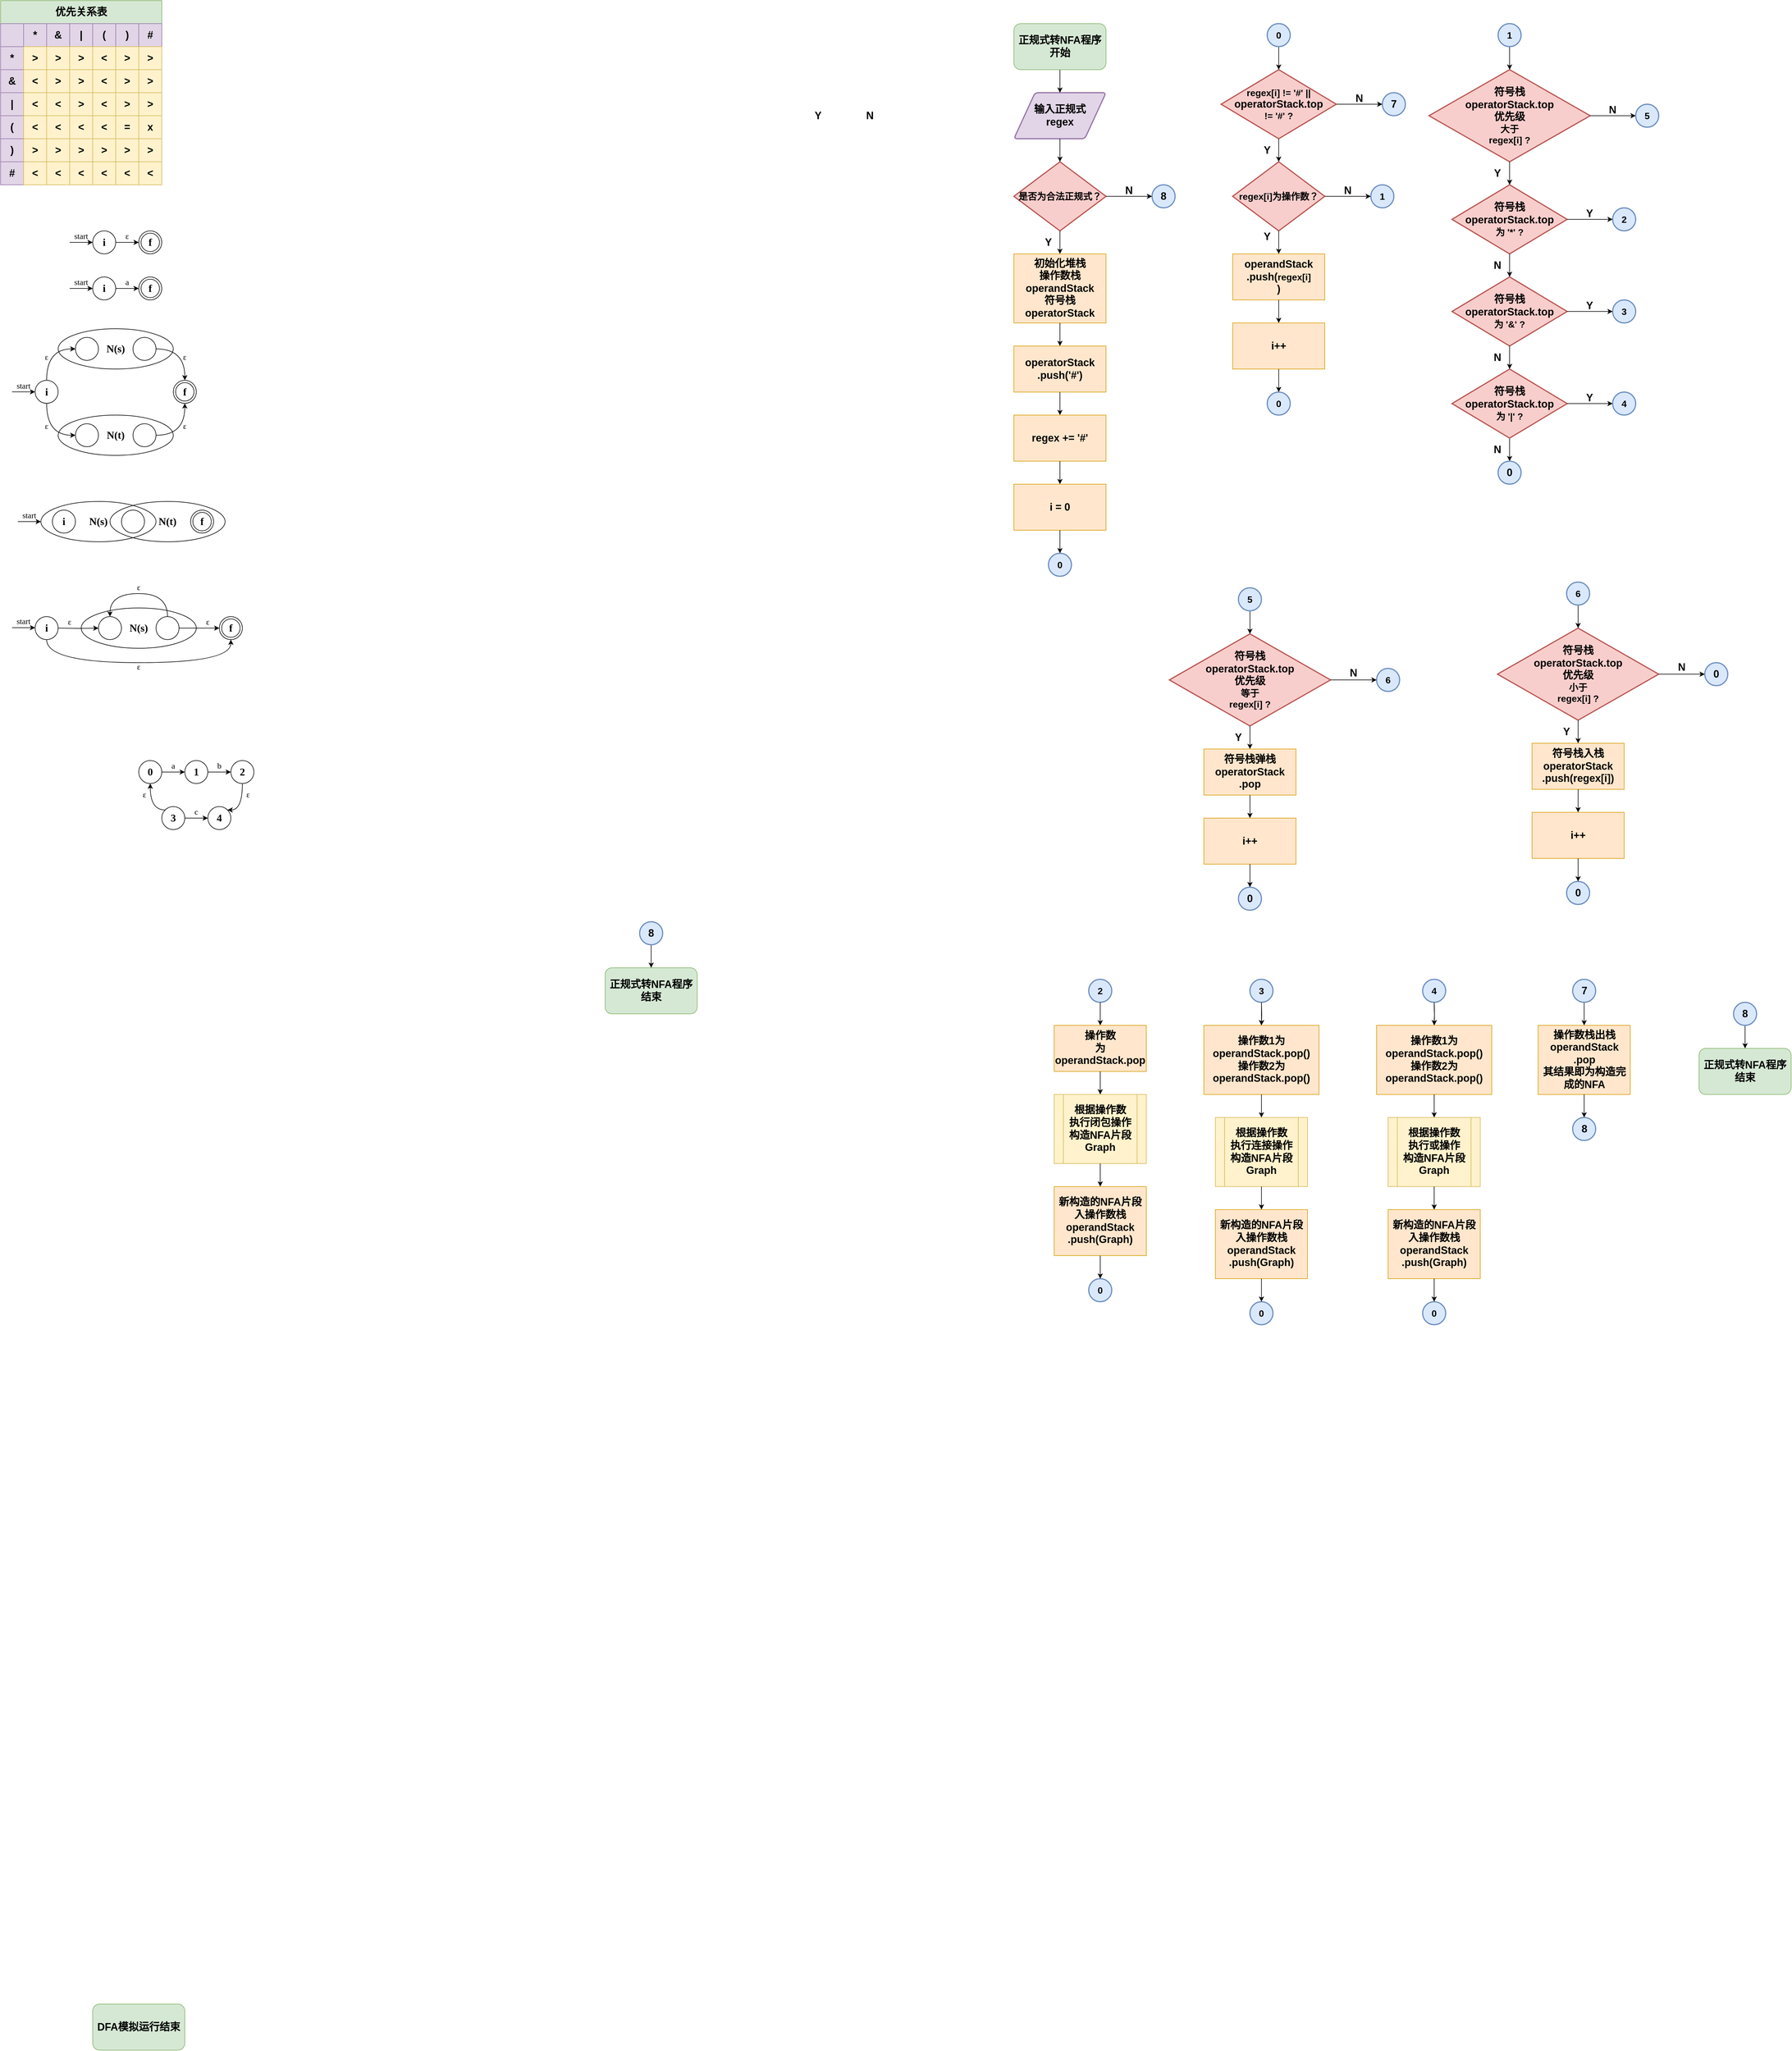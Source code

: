 <mxfile version="14.7.3" type="github">
  <diagram id="JaHIngfFHP9z-0MzOSH1" name="Page-1">
    <mxGraphModel dx="286" dy="228" grid="1" gridSize="10" guides="1" tooltips="1" connect="1" arrows="1" fold="1" page="1" pageScale="1" pageWidth="1654" pageHeight="2336" math="0" shadow="0">
      <root>
        <mxCell id="0" />
        <mxCell id="1" parent="0" />
        <mxCell id="HIaw6c_OQr-V_QlcpzKh-109" value="" style="group" parent="1" vertex="1" connectable="0">
          <mxGeometry width="280" height="320" as="geometry" />
        </mxCell>
        <mxCell id="HIaw6c_OQr-V_QlcpzKh-106" value="&lt;font style=&quot;font-size: 18px&quot;&gt;&lt;b&gt;优先关系表&lt;/b&gt;&lt;/font&gt;" style="rounded=0;whiteSpace=wrap;html=1;fillColor=#d5e8d4;strokeColor=#82b366;" parent="HIaw6c_OQr-V_QlcpzKh-109" vertex="1">
          <mxGeometry width="280" height="40" as="geometry" />
        </mxCell>
        <mxCell id="HIaw6c_OQr-V_QlcpzKh-15" value="" style="rounded=0;whiteSpace=wrap;html=1;fillColor=#e1d5e7;strokeColor=#9673a6;" parent="HIaw6c_OQr-V_QlcpzKh-109" vertex="1">
          <mxGeometry y="40" width="40" height="40" as="geometry" />
        </mxCell>
        <mxCell id="HIaw6c_OQr-V_QlcpzKh-16" value="&lt;font style=&quot;font-size: 18px&quot;&gt;&lt;b&gt;*&lt;/b&gt;&lt;/font&gt;" style="rounded=0;whiteSpace=wrap;html=1;fillColor=#e1d5e7;strokeColor=#9673a6;" parent="HIaw6c_OQr-V_QlcpzKh-109" vertex="1">
          <mxGeometry y="80" width="40" height="40" as="geometry" />
        </mxCell>
        <mxCell id="HIaw6c_OQr-V_QlcpzKh-17" value="&lt;font style=&quot;font-size: 18px&quot;&gt;&lt;b&gt;*&lt;/b&gt;&lt;/font&gt;" style="rounded=0;whiteSpace=wrap;html=1;fillColor=#e1d5e7;strokeColor=#9673a6;" parent="HIaw6c_OQr-V_QlcpzKh-109" vertex="1">
          <mxGeometry x="40" y="40" width="40" height="40" as="geometry" />
        </mxCell>
        <mxCell id="HIaw6c_OQr-V_QlcpzKh-18" value="&lt;font style=&quot;font-size: 18px&quot;&gt;&lt;b&gt;&amp;gt;&lt;/b&gt;&lt;/font&gt;" style="rounded=0;whiteSpace=wrap;html=1;fillColor=#fff2cc;strokeColor=#d6b656;" parent="HIaw6c_OQr-V_QlcpzKh-109" vertex="1">
          <mxGeometry x="40" y="80" width="40" height="40" as="geometry" />
        </mxCell>
        <mxCell id="HIaw6c_OQr-V_QlcpzKh-19" value="&lt;font style=&quot;font-size: 18px&quot;&gt;&lt;b&gt;&amp;amp;&lt;/b&gt;&lt;/font&gt;" style="rounded=0;whiteSpace=wrap;html=1;fillColor=#e1d5e7;strokeColor=#9673a6;" parent="HIaw6c_OQr-V_QlcpzKh-109" vertex="1">
          <mxGeometry x="80" y="40" width="40" height="40" as="geometry" />
        </mxCell>
        <mxCell id="HIaw6c_OQr-V_QlcpzKh-20" value="&lt;b style=&quot;font-size: 18px&quot;&gt;&amp;gt;&lt;/b&gt;" style="rounded=0;whiteSpace=wrap;html=1;fillColor=#fff2cc;strokeColor=#d6b656;" parent="HIaw6c_OQr-V_QlcpzKh-109" vertex="1">
          <mxGeometry x="80" y="80" width="40" height="40" as="geometry" />
        </mxCell>
        <mxCell id="HIaw6c_OQr-V_QlcpzKh-21" value="&lt;font style=&quot;font-size: 18px&quot;&gt;&lt;b&gt;|&lt;/b&gt;&lt;/font&gt;" style="rounded=0;whiteSpace=wrap;html=1;fillColor=#e1d5e7;strokeColor=#9673a6;" parent="HIaw6c_OQr-V_QlcpzKh-109" vertex="1">
          <mxGeometry x="120" y="40" width="40" height="40" as="geometry" />
        </mxCell>
        <mxCell id="HIaw6c_OQr-V_QlcpzKh-22" value="&lt;b style=&quot;font-size: 18px&quot;&gt;&amp;gt;&lt;/b&gt;" style="rounded=0;whiteSpace=wrap;html=1;fillColor=#fff2cc;strokeColor=#d6b656;" parent="HIaw6c_OQr-V_QlcpzKh-109" vertex="1">
          <mxGeometry x="120" y="80" width="40" height="40" as="geometry" />
        </mxCell>
        <mxCell id="HIaw6c_OQr-V_QlcpzKh-23" value="&lt;b style=&quot;font-size: 18px&quot;&gt;&amp;amp;&lt;/b&gt;" style="rounded=0;whiteSpace=wrap;html=1;fillColor=#e1d5e7;strokeColor=#9673a6;" parent="HIaw6c_OQr-V_QlcpzKh-109" vertex="1">
          <mxGeometry y="120" width="40" height="40" as="geometry" />
        </mxCell>
        <mxCell id="HIaw6c_OQr-V_QlcpzKh-24" value="&lt;b style=&quot;font-size: 18px&quot;&gt;|&lt;/b&gt;" style="rounded=0;whiteSpace=wrap;html=1;fillColor=#e1d5e7;strokeColor=#9673a6;" parent="HIaw6c_OQr-V_QlcpzKh-109" vertex="1">
          <mxGeometry y="160" width="40" height="40" as="geometry" />
        </mxCell>
        <mxCell id="HIaw6c_OQr-V_QlcpzKh-25" value="&lt;b style=&quot;font-size: 18px&quot;&gt;&amp;lt;&lt;/b&gt;" style="rounded=0;whiteSpace=wrap;html=1;fillColor=#fff2cc;strokeColor=#d6b656;" parent="HIaw6c_OQr-V_QlcpzKh-109" vertex="1">
          <mxGeometry x="40" y="120" width="40" height="40" as="geometry" />
        </mxCell>
        <mxCell id="HIaw6c_OQr-V_QlcpzKh-26" value="&lt;b style=&quot;font-size: 18px&quot;&gt;&amp;lt;&lt;/b&gt;" style="rounded=0;whiteSpace=wrap;html=1;fillColor=#fff2cc;strokeColor=#d6b656;" parent="HIaw6c_OQr-V_QlcpzKh-109" vertex="1">
          <mxGeometry x="40" y="160" width="40" height="40" as="geometry" />
        </mxCell>
        <mxCell id="HIaw6c_OQr-V_QlcpzKh-27" value="&lt;b style=&quot;font-size: 18px&quot;&gt;&amp;gt;&lt;/b&gt;" style="rounded=0;whiteSpace=wrap;html=1;fillColor=#fff2cc;strokeColor=#d6b656;" parent="HIaw6c_OQr-V_QlcpzKh-109" vertex="1">
          <mxGeometry x="80" y="120" width="40" height="40" as="geometry" />
        </mxCell>
        <mxCell id="HIaw6c_OQr-V_QlcpzKh-28" value="&lt;b style=&quot;font-size: 18px&quot;&gt;&amp;lt;&lt;/b&gt;" style="rounded=0;whiteSpace=wrap;html=1;fillColor=#fff2cc;strokeColor=#d6b656;" parent="HIaw6c_OQr-V_QlcpzKh-109" vertex="1">
          <mxGeometry x="80" y="160" width="40" height="40" as="geometry" />
        </mxCell>
        <mxCell id="HIaw6c_OQr-V_QlcpzKh-29" value="&lt;b style=&quot;font-size: 18px&quot;&gt;&amp;gt;&lt;/b&gt;" style="rounded=0;whiteSpace=wrap;html=1;fillColor=#fff2cc;strokeColor=#d6b656;" parent="HIaw6c_OQr-V_QlcpzKh-109" vertex="1">
          <mxGeometry x="120" y="120" width="40" height="40" as="geometry" />
        </mxCell>
        <mxCell id="HIaw6c_OQr-V_QlcpzKh-30" value="&lt;b style=&quot;font-size: 18px&quot;&gt;&amp;gt;&lt;/b&gt;" style="rounded=0;whiteSpace=wrap;html=1;fillColor=#fff2cc;strokeColor=#d6b656;" parent="HIaw6c_OQr-V_QlcpzKh-109" vertex="1">
          <mxGeometry x="120" y="160" width="40" height="40" as="geometry" />
        </mxCell>
        <mxCell id="HIaw6c_OQr-V_QlcpzKh-31" value="&lt;font style=&quot;font-size: 18px&quot;&gt;&lt;b&gt;(&lt;/b&gt;&lt;/font&gt;" style="rounded=0;whiteSpace=wrap;html=1;fillColor=#e1d5e7;strokeColor=#9673a6;" parent="HIaw6c_OQr-V_QlcpzKh-109" vertex="1">
          <mxGeometry x="160" y="40" width="40" height="40" as="geometry" />
        </mxCell>
        <mxCell id="HIaw6c_OQr-V_QlcpzKh-32" value="&lt;b style=&quot;font-size: 18px&quot;&gt;&amp;lt;&lt;/b&gt;" style="rounded=0;whiteSpace=wrap;html=1;fillColor=#fff2cc;strokeColor=#d6b656;" parent="HIaw6c_OQr-V_QlcpzKh-109" vertex="1">
          <mxGeometry x="160" y="80" width="40" height="40" as="geometry" />
        </mxCell>
        <mxCell id="HIaw6c_OQr-V_QlcpzKh-33" value="&lt;font style=&quot;font-size: 18px&quot;&gt;&lt;b&gt;)&lt;/b&gt;&lt;/font&gt;" style="rounded=0;whiteSpace=wrap;html=1;fillColor=#e1d5e7;strokeColor=#9673a6;" parent="HIaw6c_OQr-V_QlcpzKh-109" vertex="1">
          <mxGeometry x="200" y="40" width="40" height="40" as="geometry" />
        </mxCell>
        <mxCell id="HIaw6c_OQr-V_QlcpzKh-34" value="&lt;b style=&quot;font-size: 18px&quot;&gt;&amp;gt;&lt;/b&gt;" style="rounded=0;whiteSpace=wrap;html=1;fillColor=#fff2cc;strokeColor=#d6b656;" parent="HIaw6c_OQr-V_QlcpzKh-109" vertex="1">
          <mxGeometry x="200" y="80" width="40" height="40" as="geometry" />
        </mxCell>
        <mxCell id="HIaw6c_OQr-V_QlcpzKh-35" value="&lt;font style=&quot;font-size: 18px&quot;&gt;&lt;b&gt;#&lt;/b&gt;&lt;/font&gt;" style="rounded=0;whiteSpace=wrap;html=1;fillColor=#e1d5e7;strokeColor=#9673a6;" parent="HIaw6c_OQr-V_QlcpzKh-109" vertex="1">
          <mxGeometry x="240" y="40" width="40" height="40" as="geometry" />
        </mxCell>
        <mxCell id="HIaw6c_OQr-V_QlcpzKh-36" value="&lt;b style=&quot;font-size: 18px&quot;&gt;&amp;gt;&lt;/b&gt;" style="rounded=0;whiteSpace=wrap;html=1;fillColor=#fff2cc;strokeColor=#d6b656;" parent="HIaw6c_OQr-V_QlcpzKh-109" vertex="1">
          <mxGeometry x="240" y="80" width="40" height="40" as="geometry" />
        </mxCell>
        <mxCell id="HIaw6c_OQr-V_QlcpzKh-39" value="&lt;b style=&quot;font-size: 18px&quot;&gt;&amp;lt;&lt;/b&gt;" style="rounded=0;whiteSpace=wrap;html=1;fillColor=#fff2cc;strokeColor=#d6b656;" parent="HIaw6c_OQr-V_QlcpzKh-109" vertex="1">
          <mxGeometry x="160" y="120" width="40" height="40" as="geometry" />
        </mxCell>
        <mxCell id="HIaw6c_OQr-V_QlcpzKh-40" value="&lt;b style=&quot;font-size: 18px&quot;&gt;&amp;lt;&lt;/b&gt;" style="rounded=0;whiteSpace=wrap;html=1;fillColor=#fff2cc;strokeColor=#d6b656;" parent="HIaw6c_OQr-V_QlcpzKh-109" vertex="1">
          <mxGeometry x="160" y="160" width="40" height="40" as="geometry" />
        </mxCell>
        <mxCell id="HIaw6c_OQr-V_QlcpzKh-41" value="&lt;b style=&quot;font-size: 18px&quot;&gt;&amp;gt;&lt;/b&gt;" style="rounded=0;whiteSpace=wrap;html=1;fillColor=#fff2cc;strokeColor=#d6b656;" parent="HIaw6c_OQr-V_QlcpzKh-109" vertex="1">
          <mxGeometry x="200" y="120" width="40" height="40" as="geometry" />
        </mxCell>
        <mxCell id="HIaw6c_OQr-V_QlcpzKh-42" value="&lt;b style=&quot;font-size: 18px&quot;&gt;&amp;gt;&lt;/b&gt;" style="rounded=0;whiteSpace=wrap;html=1;fillColor=#fff2cc;strokeColor=#d6b656;" parent="HIaw6c_OQr-V_QlcpzKh-109" vertex="1">
          <mxGeometry x="200" y="160" width="40" height="40" as="geometry" />
        </mxCell>
        <mxCell id="HIaw6c_OQr-V_QlcpzKh-43" value="&lt;b style=&quot;font-size: 18px&quot;&gt;&amp;gt;&lt;/b&gt;" style="rounded=0;whiteSpace=wrap;html=1;fillColor=#fff2cc;strokeColor=#d6b656;" parent="HIaw6c_OQr-V_QlcpzKh-109" vertex="1">
          <mxGeometry x="240" y="120" width="40" height="40" as="geometry" />
        </mxCell>
        <mxCell id="HIaw6c_OQr-V_QlcpzKh-44" value="&lt;b style=&quot;font-size: 18px&quot;&gt;&amp;gt;&lt;/b&gt;" style="rounded=0;whiteSpace=wrap;html=1;fillColor=#fff2cc;strokeColor=#d6b656;" parent="HIaw6c_OQr-V_QlcpzKh-109" vertex="1">
          <mxGeometry x="240" y="160" width="40" height="40" as="geometry" />
        </mxCell>
        <mxCell id="HIaw6c_OQr-V_QlcpzKh-47" value="&lt;b style=&quot;font-size: 18px&quot;&gt;(&lt;/b&gt;" style="rounded=0;whiteSpace=wrap;html=1;fillColor=#e1d5e7;strokeColor=#9673a6;" parent="HIaw6c_OQr-V_QlcpzKh-109" vertex="1">
          <mxGeometry y="200" width="40" height="40" as="geometry" />
        </mxCell>
        <mxCell id="HIaw6c_OQr-V_QlcpzKh-48" value="&lt;b style=&quot;font-size: 18px&quot;&gt;)&lt;/b&gt;" style="rounded=0;whiteSpace=wrap;html=1;fillColor=#e1d5e7;strokeColor=#9673a6;" parent="HIaw6c_OQr-V_QlcpzKh-109" vertex="1">
          <mxGeometry y="240" width="40" height="40" as="geometry" />
        </mxCell>
        <mxCell id="HIaw6c_OQr-V_QlcpzKh-49" value="&lt;b style=&quot;font-size: 18px&quot;&gt;&amp;lt;&lt;/b&gt;" style="rounded=0;whiteSpace=wrap;html=1;fillColor=#fff2cc;strokeColor=#d6b656;" parent="HIaw6c_OQr-V_QlcpzKh-109" vertex="1">
          <mxGeometry x="40" y="200" width="40" height="40" as="geometry" />
        </mxCell>
        <mxCell id="HIaw6c_OQr-V_QlcpzKh-50" value="&lt;b style=&quot;font-size: 18px&quot;&gt;&amp;gt;&lt;/b&gt;" style="rounded=0;whiteSpace=wrap;html=1;fillColor=#fff2cc;strokeColor=#d6b656;" parent="HIaw6c_OQr-V_QlcpzKh-109" vertex="1">
          <mxGeometry x="40" y="240" width="40" height="40" as="geometry" />
        </mxCell>
        <mxCell id="HIaw6c_OQr-V_QlcpzKh-51" value="&lt;b style=&quot;font-size: 18px&quot;&gt;&amp;lt;&lt;/b&gt;" style="rounded=0;whiteSpace=wrap;html=1;fillColor=#fff2cc;strokeColor=#d6b656;" parent="HIaw6c_OQr-V_QlcpzKh-109" vertex="1">
          <mxGeometry x="80" y="200" width="40" height="40" as="geometry" />
        </mxCell>
        <mxCell id="HIaw6c_OQr-V_QlcpzKh-52" value="&lt;b style=&quot;font-size: 18px&quot;&gt;&amp;gt;&lt;/b&gt;" style="rounded=0;whiteSpace=wrap;html=1;fillColor=#fff2cc;strokeColor=#d6b656;" parent="HIaw6c_OQr-V_QlcpzKh-109" vertex="1">
          <mxGeometry x="80" y="240" width="40" height="40" as="geometry" />
        </mxCell>
        <mxCell id="HIaw6c_OQr-V_QlcpzKh-53" value="&lt;b style=&quot;font-size: 18px&quot;&gt;&amp;lt;&lt;/b&gt;" style="rounded=0;whiteSpace=wrap;html=1;fillColor=#fff2cc;strokeColor=#d6b656;" parent="HIaw6c_OQr-V_QlcpzKh-109" vertex="1">
          <mxGeometry x="120" y="200" width="40" height="40" as="geometry" />
        </mxCell>
        <mxCell id="HIaw6c_OQr-V_QlcpzKh-54" value="&lt;b style=&quot;font-size: 18px&quot;&gt;&amp;gt;&lt;/b&gt;" style="rounded=0;whiteSpace=wrap;html=1;fillColor=#fff2cc;strokeColor=#d6b656;" parent="HIaw6c_OQr-V_QlcpzKh-109" vertex="1">
          <mxGeometry x="120" y="240" width="40" height="40" as="geometry" />
        </mxCell>
        <mxCell id="HIaw6c_OQr-V_QlcpzKh-55" value="&lt;b style=&quot;font-size: 18px&quot;&gt;#&lt;/b&gt;" style="rounded=0;whiteSpace=wrap;html=1;fillColor=#e1d5e7;strokeColor=#9673a6;" parent="HIaw6c_OQr-V_QlcpzKh-109" vertex="1">
          <mxGeometry y="280" width="40" height="40" as="geometry" />
        </mxCell>
        <mxCell id="HIaw6c_OQr-V_QlcpzKh-57" value="&lt;span style=&quot;font-size: 18px&quot;&gt;&lt;b&gt;&amp;lt;&lt;/b&gt;&lt;/span&gt;" style="rounded=0;whiteSpace=wrap;html=1;fillColor=#fff2cc;strokeColor=#d6b656;" parent="HIaw6c_OQr-V_QlcpzKh-109" vertex="1">
          <mxGeometry x="40" y="280" width="40" height="40" as="geometry" />
        </mxCell>
        <mxCell id="HIaw6c_OQr-V_QlcpzKh-59" value="&lt;b style=&quot;font-size: 18px&quot;&gt;&amp;lt;&lt;/b&gt;" style="rounded=0;whiteSpace=wrap;html=1;fillColor=#fff2cc;strokeColor=#d6b656;" parent="HIaw6c_OQr-V_QlcpzKh-109" vertex="1">
          <mxGeometry x="80" y="280" width="40" height="40" as="geometry" />
        </mxCell>
        <mxCell id="HIaw6c_OQr-V_QlcpzKh-61" value="&lt;b style=&quot;font-size: 18px&quot;&gt;&amp;lt;&lt;/b&gt;" style="rounded=0;whiteSpace=wrap;html=1;fillColor=#fff2cc;strokeColor=#d6b656;" parent="HIaw6c_OQr-V_QlcpzKh-109" vertex="1">
          <mxGeometry x="120" y="280" width="40" height="40" as="geometry" />
        </mxCell>
        <mxCell id="HIaw6c_OQr-V_QlcpzKh-63" value="&lt;b style=&quot;font-size: 18px&quot;&gt;&amp;lt;&lt;/b&gt;" style="rounded=0;whiteSpace=wrap;html=1;fillColor=#fff2cc;strokeColor=#d6b656;" parent="HIaw6c_OQr-V_QlcpzKh-109" vertex="1">
          <mxGeometry x="160" y="200" width="40" height="40" as="geometry" />
        </mxCell>
        <mxCell id="HIaw6c_OQr-V_QlcpzKh-64" value="&lt;b style=&quot;font-size: 18px&quot;&gt;&amp;gt;&lt;/b&gt;" style="rounded=0;whiteSpace=wrap;html=1;fillColor=#fff2cc;strokeColor=#d6b656;" parent="HIaw6c_OQr-V_QlcpzKh-109" vertex="1">
          <mxGeometry x="160" y="240" width="40" height="40" as="geometry" />
        </mxCell>
        <mxCell id="HIaw6c_OQr-V_QlcpzKh-65" value="&lt;span style=&quot;font-size: 18px&quot;&gt;&lt;b&gt;=&lt;/b&gt;&lt;/span&gt;" style="rounded=0;whiteSpace=wrap;html=1;fillColor=#fff2cc;strokeColor=#d6b656;" parent="HIaw6c_OQr-V_QlcpzKh-109" vertex="1">
          <mxGeometry x="200" y="200" width="40" height="40" as="geometry" />
        </mxCell>
        <mxCell id="HIaw6c_OQr-V_QlcpzKh-66" value="&lt;b style=&quot;font-size: 18px&quot;&gt;&amp;gt;&lt;/b&gt;" style="rounded=0;whiteSpace=wrap;html=1;fillColor=#fff2cc;strokeColor=#d6b656;" parent="HIaw6c_OQr-V_QlcpzKh-109" vertex="1">
          <mxGeometry x="200" y="240" width="40" height="40" as="geometry" />
        </mxCell>
        <mxCell id="HIaw6c_OQr-V_QlcpzKh-67" value="&lt;span style=&quot;font-size: 18px&quot;&gt;&lt;b&gt;x&lt;/b&gt;&lt;/span&gt;" style="rounded=0;whiteSpace=wrap;html=1;fillColor=#fff2cc;strokeColor=#d6b656;" parent="HIaw6c_OQr-V_QlcpzKh-109" vertex="1">
          <mxGeometry x="240" y="200" width="40" height="40" as="geometry" />
        </mxCell>
        <mxCell id="HIaw6c_OQr-V_QlcpzKh-68" value="&lt;b style=&quot;font-size: 18px&quot;&gt;&amp;gt;&lt;/b&gt;" style="rounded=0;whiteSpace=wrap;html=1;fillColor=#fff2cc;strokeColor=#d6b656;" parent="HIaw6c_OQr-V_QlcpzKh-109" vertex="1">
          <mxGeometry x="240" y="240" width="40" height="40" as="geometry" />
        </mxCell>
        <mxCell id="HIaw6c_OQr-V_QlcpzKh-71" value="&lt;b style=&quot;font-size: 18px&quot;&gt;&amp;lt;&lt;/b&gt;" style="rounded=0;whiteSpace=wrap;html=1;fillColor=#fff2cc;strokeColor=#d6b656;" parent="HIaw6c_OQr-V_QlcpzKh-109" vertex="1">
          <mxGeometry x="160" y="280" width="40" height="40" as="geometry" />
        </mxCell>
        <mxCell id="HIaw6c_OQr-V_QlcpzKh-73" value="&lt;b style=&quot;font-size: 18px&quot;&gt;&amp;lt;&lt;/b&gt;" style="rounded=0;whiteSpace=wrap;html=1;fillColor=#fff2cc;strokeColor=#d6b656;" parent="HIaw6c_OQr-V_QlcpzKh-109" vertex="1">
          <mxGeometry x="200" y="280" width="40" height="40" as="geometry" />
        </mxCell>
        <mxCell id="HIaw6c_OQr-V_QlcpzKh-75" value="&lt;b style=&quot;font-size: 18px&quot;&gt;&amp;lt;&lt;/b&gt;" style="rounded=0;whiteSpace=wrap;html=1;fillColor=#fff2cc;strokeColor=#d6b656;" parent="HIaw6c_OQr-V_QlcpzKh-109" vertex="1">
          <mxGeometry x="240" y="280" width="40" height="40" as="geometry" />
        </mxCell>
        <mxCell id="HIaw6c_OQr-V_QlcpzKh-245" value="" style="group" parent="1" vertex="1" connectable="0">
          <mxGeometry x="1830" y="1700" width="160" height="560" as="geometry" />
        </mxCell>
        <mxCell id="HIaw6c_OQr-V_QlcpzKh-143" value="&lt;font size=&quot;3&quot;&gt;&lt;b&gt;2&lt;/b&gt;&lt;/font&gt;" style="strokeWidth=2;html=1;shape=mxgraph.flowchart.start_2;whiteSpace=wrap;fillColor=#dae8fc;strokeColor=#6c8ebf;" parent="HIaw6c_OQr-V_QlcpzKh-245" vertex="1">
          <mxGeometry x="60" width="40" height="40" as="geometry" />
        </mxCell>
        <mxCell id="HIaw6c_OQr-V_QlcpzKh-146" value="&lt;span style=&quot;font-size: 18px&quot;&gt;&lt;b&gt;操作数&lt;br&gt;为&lt;br&gt;&lt;/b&gt;&lt;/span&gt;&lt;b style=&quot;font-size: 18px&quot;&gt;operandStack.pop&lt;/b&gt;&lt;span style=&quot;font-size: 18px&quot;&gt;&lt;b&gt;&lt;br&gt;&lt;/b&gt;&lt;/span&gt;" style="rounded=0;whiteSpace=wrap;html=1;fillColor=#ffe6cc;strokeColor=#d79b00;" parent="HIaw6c_OQr-V_QlcpzKh-245" vertex="1">
          <mxGeometry y="80" width="160" height="80" as="geometry" />
        </mxCell>
        <mxCell id="HIaw6c_OQr-V_QlcpzKh-173" style="edgeStyle=orthogonalEdgeStyle;rounded=0;orthogonalLoop=1;jettySize=auto;html=1;exitX=0.5;exitY=1;exitDx=0;exitDy=0;exitPerimeter=0;entryX=0.5;entryY=0;entryDx=0;entryDy=0;" parent="HIaw6c_OQr-V_QlcpzKh-245" source="HIaw6c_OQr-V_QlcpzKh-143" target="HIaw6c_OQr-V_QlcpzKh-146" edge="1">
          <mxGeometry relative="1" as="geometry" />
        </mxCell>
        <mxCell id="HIaw6c_OQr-V_QlcpzKh-148" value="&lt;font style=&quot;font-size: 18px&quot;&gt;&lt;b&gt;根据操作数&lt;br&gt;执行闭包操作&lt;br&gt;构造NFA片段&lt;br&gt;Graph&lt;br&gt;&lt;/b&gt;&lt;/font&gt;" style="shape=process;whiteSpace=wrap;html=1;backgroundOutline=1;fillColor=#fff2cc;strokeColor=#d6b656;" parent="HIaw6c_OQr-V_QlcpzKh-245" vertex="1">
          <mxGeometry y="200" width="160" height="120" as="geometry" />
        </mxCell>
        <mxCell id="HIaw6c_OQr-V_QlcpzKh-212" style="edgeStyle=orthogonalEdgeStyle;rounded=0;orthogonalLoop=1;jettySize=auto;html=1;exitX=0.5;exitY=1;exitDx=0;exitDy=0;entryX=0.5;entryY=0;entryDx=0;entryDy=0;" parent="HIaw6c_OQr-V_QlcpzKh-245" source="HIaw6c_OQr-V_QlcpzKh-146" target="HIaw6c_OQr-V_QlcpzKh-148" edge="1">
          <mxGeometry relative="1" as="geometry" />
        </mxCell>
        <mxCell id="HIaw6c_OQr-V_QlcpzKh-149" value="&lt;span style=&quot;font-size: 18px&quot;&gt;&lt;b&gt;新构造的NFA片段入操作数栈&lt;br&gt;&lt;/b&gt;&lt;/span&gt;&lt;b style=&quot;font-size: 18px&quot;&gt;operandStack&lt;br&gt;&lt;/b&gt;&lt;span style=&quot;font-size: 18px&quot;&gt;&lt;b&gt;.push(Graph)&lt;br&gt;&lt;/b&gt;&lt;/span&gt;" style="rounded=0;whiteSpace=wrap;html=1;fillColor=#ffe6cc;strokeColor=#d79b00;" parent="HIaw6c_OQr-V_QlcpzKh-245" vertex="1">
          <mxGeometry y="360" width="160" height="120" as="geometry" />
        </mxCell>
        <mxCell id="HIaw6c_OQr-V_QlcpzKh-213" style="edgeStyle=orthogonalEdgeStyle;rounded=0;orthogonalLoop=1;jettySize=auto;html=1;exitX=0.5;exitY=1;exitDx=0;exitDy=0;entryX=0.5;entryY=0;entryDx=0;entryDy=0;" parent="HIaw6c_OQr-V_QlcpzKh-245" source="HIaw6c_OQr-V_QlcpzKh-148" target="HIaw6c_OQr-V_QlcpzKh-149" edge="1">
          <mxGeometry relative="1" as="geometry" />
        </mxCell>
        <mxCell id="HIaw6c_OQr-V_QlcpzKh-176" value="&lt;font size=&quot;3&quot;&gt;&lt;b&gt;0&lt;/b&gt;&lt;/font&gt;" style="strokeWidth=2;html=1;shape=mxgraph.flowchart.start_2;whiteSpace=wrap;fillColor=#dae8fc;strokeColor=#6c8ebf;" parent="HIaw6c_OQr-V_QlcpzKh-245" vertex="1">
          <mxGeometry x="60" y="520" width="40" height="40" as="geometry" />
        </mxCell>
        <mxCell id="HIaw6c_OQr-V_QlcpzKh-177" style="edgeStyle=orthogonalEdgeStyle;rounded=0;orthogonalLoop=1;jettySize=auto;html=1;exitX=0.5;exitY=1;exitDx=0;exitDy=0;entryX=0.5;entryY=0;entryDx=0;entryDy=0;entryPerimeter=0;" parent="HIaw6c_OQr-V_QlcpzKh-245" source="HIaw6c_OQr-V_QlcpzKh-149" target="HIaw6c_OQr-V_QlcpzKh-176" edge="1">
          <mxGeometry relative="1" as="geometry" />
        </mxCell>
        <mxCell id="HIaw6c_OQr-V_QlcpzKh-246" value="" style="group;" parent="1" vertex="1" connectable="0">
          <mxGeometry x="2090" y="1700" width="200" height="600" as="geometry" />
        </mxCell>
        <mxCell id="HIaw6c_OQr-V_QlcpzKh-144" value="&lt;font size=&quot;3&quot;&gt;&lt;b&gt;3&lt;/b&gt;&lt;/font&gt;" style="strokeWidth=2;html=1;shape=mxgraph.flowchart.start_2;whiteSpace=wrap;fillColor=#dae8fc;strokeColor=#6c8ebf;" parent="HIaw6c_OQr-V_QlcpzKh-246" vertex="1">
          <mxGeometry x="80" width="40" height="40" as="geometry" />
        </mxCell>
        <mxCell id="HIaw6c_OQr-V_QlcpzKh-216" style="edgeStyle=orthogonalEdgeStyle;rounded=0;orthogonalLoop=1;jettySize=auto;html=1;exitX=0.5;exitY=1;exitDx=0;exitDy=0;exitPerimeter=0;entryX=0.5;entryY=0;entryDx=0;entryDy=0;" parent="HIaw6c_OQr-V_QlcpzKh-246" target="HIaw6c_OQr-V_QlcpzKh-219" edge="1">
          <mxGeometry relative="1" as="geometry">
            <mxPoint x="100" y="40" as="sourcePoint" />
          </mxGeometry>
        </mxCell>
        <mxCell id="HIaw6c_OQr-V_QlcpzKh-219" value="&lt;span style=&quot;font-size: 18px&quot;&gt;&lt;b&gt;操作数1为&lt;br&gt;&lt;/b&gt;&lt;/span&gt;&lt;b style=&quot;font-size: 18px&quot;&gt;operandStack.pop()&lt;br&gt;&lt;/b&gt;&lt;span style=&quot;font-size: 18px&quot;&gt;&lt;b&gt;操作数2为&lt;br&gt;&lt;/b&gt;&lt;/span&gt;&lt;b style=&quot;font-size: 18px&quot;&gt;operandStack.pop()&lt;/b&gt;&lt;span style=&quot;font-size: 18px&quot;&gt;&lt;b&gt;&lt;br&gt;&lt;/b&gt;&lt;/span&gt;" style="rounded=0;whiteSpace=wrap;html=1;fillColor=#ffe6cc;strokeColor=#d79b00;" parent="HIaw6c_OQr-V_QlcpzKh-246" vertex="1">
          <mxGeometry y="80" width="200" height="120" as="geometry" />
        </mxCell>
        <mxCell id="HIaw6c_OQr-V_QlcpzKh-225" value="" style="edgeStyle=orthogonalEdgeStyle;rounded=0;orthogonalLoop=1;jettySize=auto;html=1;" parent="HIaw6c_OQr-V_QlcpzKh-246" source="HIaw6c_OQr-V_QlcpzKh-144" target="HIaw6c_OQr-V_QlcpzKh-219" edge="1">
          <mxGeometry relative="1" as="geometry" />
        </mxCell>
        <mxCell id="HIaw6c_OQr-V_QlcpzKh-221" value="&lt;font style=&quot;font-size: 18px&quot;&gt;&lt;b&gt;根据操作数&lt;br&gt;执行连接操作&lt;br&gt;构造NFA片段&lt;br&gt;Graph&lt;br&gt;&lt;/b&gt;&lt;/font&gt;" style="shape=process;whiteSpace=wrap;html=1;backgroundOutline=1;fillColor=#fff2cc;strokeColor=#d6b656;" parent="HIaw6c_OQr-V_QlcpzKh-246" vertex="1">
          <mxGeometry x="20" y="240" width="160" height="120" as="geometry" />
        </mxCell>
        <mxCell id="HIaw6c_OQr-V_QlcpzKh-227" style="edgeStyle=orthogonalEdgeStyle;rounded=0;orthogonalLoop=1;jettySize=auto;html=1;exitX=0.5;exitY=1;exitDx=0;exitDy=0;entryX=0.5;entryY=0;entryDx=0;entryDy=0;" parent="HIaw6c_OQr-V_QlcpzKh-246" source="HIaw6c_OQr-V_QlcpzKh-219" target="HIaw6c_OQr-V_QlcpzKh-221" edge="1">
          <mxGeometry relative="1" as="geometry" />
        </mxCell>
        <mxCell id="HIaw6c_OQr-V_QlcpzKh-223" value="&lt;span style=&quot;font-size: 18px&quot;&gt;&lt;b&gt;新构造的NFA片段入操作数栈&lt;br&gt;&lt;/b&gt;&lt;/span&gt;&lt;b style=&quot;font-size: 18px&quot;&gt;operandStack&lt;br&gt;&lt;/b&gt;&lt;span style=&quot;font-size: 18px&quot;&gt;&lt;b&gt;.push(Graph)&lt;br&gt;&lt;/b&gt;&lt;/span&gt;" style="rounded=0;whiteSpace=wrap;html=1;fillColor=#ffe6cc;strokeColor=#d79b00;" parent="HIaw6c_OQr-V_QlcpzKh-246" vertex="1">
          <mxGeometry x="20" y="400" width="160" height="120" as="geometry" />
        </mxCell>
        <mxCell id="HIaw6c_OQr-V_QlcpzKh-220" style="edgeStyle=orthogonalEdgeStyle;rounded=0;orthogonalLoop=1;jettySize=auto;html=1;exitX=0.5;exitY=1;exitDx=0;exitDy=0;entryX=0.5;entryY=0;entryDx=0;entryDy=0;" parent="HIaw6c_OQr-V_QlcpzKh-246" source="HIaw6c_OQr-V_QlcpzKh-221" target="HIaw6c_OQr-V_QlcpzKh-223" edge="1">
          <mxGeometry relative="1" as="geometry" />
        </mxCell>
        <mxCell id="HIaw6c_OQr-V_QlcpzKh-224" value="&lt;font size=&quot;3&quot;&gt;&lt;b&gt;0&lt;/b&gt;&lt;/font&gt;" style="strokeWidth=2;html=1;shape=mxgraph.flowchart.start_2;whiteSpace=wrap;fillColor=#dae8fc;strokeColor=#6c8ebf;" parent="HIaw6c_OQr-V_QlcpzKh-246" vertex="1">
          <mxGeometry x="80" y="560" width="40" height="40" as="geometry" />
        </mxCell>
        <mxCell id="HIaw6c_OQr-V_QlcpzKh-222" style="edgeStyle=orthogonalEdgeStyle;rounded=0;orthogonalLoop=1;jettySize=auto;html=1;exitX=0.5;exitY=1;exitDx=0;exitDy=0;entryX=0.5;entryY=0;entryDx=0;entryDy=0;entryPerimeter=0;" parent="HIaw6c_OQr-V_QlcpzKh-246" source="HIaw6c_OQr-V_QlcpzKh-223" target="HIaw6c_OQr-V_QlcpzKh-224" edge="1">
          <mxGeometry relative="1" as="geometry" />
        </mxCell>
        <mxCell id="HIaw6c_OQr-V_QlcpzKh-247" value="" style="group" parent="1" vertex="1" connectable="0">
          <mxGeometry x="2390" y="1700" width="200" height="600" as="geometry" />
        </mxCell>
        <mxCell id="HIaw6c_OQr-V_QlcpzKh-145" value="&lt;font size=&quot;3&quot;&gt;&lt;b&gt;4&lt;/b&gt;&lt;/font&gt;" style="strokeWidth=2;html=1;shape=mxgraph.flowchart.start_2;whiteSpace=wrap;fillColor=#dae8fc;strokeColor=#6c8ebf;" parent="HIaw6c_OQr-V_QlcpzKh-247" vertex="1">
          <mxGeometry x="80" width="40" height="40" as="geometry" />
        </mxCell>
        <mxCell id="HIaw6c_OQr-V_QlcpzKh-228" value="" style="edgeStyle=orthogonalEdgeStyle;rounded=0;orthogonalLoop=1;jettySize=auto;html=1;" parent="HIaw6c_OQr-V_QlcpzKh-247" target="HIaw6c_OQr-V_QlcpzKh-232" edge="1">
          <mxGeometry relative="1" as="geometry">
            <mxPoint x="100" y="40" as="sourcePoint" />
          </mxGeometry>
        </mxCell>
        <mxCell id="HIaw6c_OQr-V_QlcpzKh-230" style="edgeStyle=orthogonalEdgeStyle;rounded=0;orthogonalLoop=1;jettySize=auto;html=1;exitX=0.5;exitY=1;exitDx=0;exitDy=0;exitPerimeter=0;entryX=0.5;entryY=0;entryDx=0;entryDy=0;" parent="HIaw6c_OQr-V_QlcpzKh-247" target="HIaw6c_OQr-V_QlcpzKh-232" edge="1">
          <mxGeometry relative="1" as="geometry">
            <mxPoint x="100" y="40" as="sourcePoint" />
          </mxGeometry>
        </mxCell>
        <mxCell id="HIaw6c_OQr-V_QlcpzKh-232" value="&lt;span style=&quot;font-size: 18px&quot;&gt;&lt;b&gt;操作数1为&lt;br&gt;&lt;/b&gt;&lt;/span&gt;&lt;b style=&quot;font-size: 18px&quot;&gt;operandStack.pop()&lt;br&gt;&lt;/b&gt;&lt;span style=&quot;font-size: 18px&quot;&gt;&lt;b&gt;操作数2为&lt;br&gt;&lt;/b&gt;&lt;/span&gt;&lt;b style=&quot;font-size: 18px&quot;&gt;operandStack.pop()&lt;/b&gt;&lt;span style=&quot;font-size: 18px&quot;&gt;&lt;b&gt;&lt;br&gt;&lt;/b&gt;&lt;/span&gt;" style="rounded=0;whiteSpace=wrap;html=1;fillColor=#ffe6cc;strokeColor=#d79b00;" parent="HIaw6c_OQr-V_QlcpzKh-247" vertex="1">
          <mxGeometry y="80" width="200" height="120" as="geometry" />
        </mxCell>
        <mxCell id="HIaw6c_OQr-V_QlcpzKh-234" value="&lt;font style=&quot;font-size: 18px&quot;&gt;&lt;b&gt;根据操作数&lt;br&gt;执行或操作&lt;br&gt;构造NFA片段&lt;br&gt;Graph&lt;br&gt;&lt;/b&gt;&lt;/font&gt;" style="shape=process;whiteSpace=wrap;html=1;backgroundOutline=1;fillColor=#fff2cc;strokeColor=#d6b656;" parent="HIaw6c_OQr-V_QlcpzKh-247" vertex="1">
          <mxGeometry x="20" y="240" width="160" height="120" as="geometry" />
        </mxCell>
        <mxCell id="HIaw6c_OQr-V_QlcpzKh-231" style="edgeStyle=orthogonalEdgeStyle;rounded=0;orthogonalLoop=1;jettySize=auto;html=1;exitX=0.5;exitY=1;exitDx=0;exitDy=0;entryX=0.5;entryY=0;entryDx=0;entryDy=0;" parent="HIaw6c_OQr-V_QlcpzKh-247" source="HIaw6c_OQr-V_QlcpzKh-232" target="HIaw6c_OQr-V_QlcpzKh-234" edge="1">
          <mxGeometry relative="1" as="geometry" />
        </mxCell>
        <mxCell id="HIaw6c_OQr-V_QlcpzKh-236" value="&lt;span style=&quot;font-size: 18px&quot;&gt;&lt;b&gt;新构造的NFA片段入操作数栈&lt;br&gt;&lt;/b&gt;&lt;/span&gt;&lt;b style=&quot;font-size: 18px&quot;&gt;operandStack&lt;br&gt;&lt;/b&gt;&lt;span style=&quot;font-size: 18px&quot;&gt;&lt;b&gt;.push(Graph)&lt;br&gt;&lt;/b&gt;&lt;/span&gt;" style="rounded=0;whiteSpace=wrap;html=1;fillColor=#ffe6cc;strokeColor=#d79b00;" parent="HIaw6c_OQr-V_QlcpzKh-247" vertex="1">
          <mxGeometry x="20" y="400" width="160" height="120" as="geometry" />
        </mxCell>
        <mxCell id="HIaw6c_OQr-V_QlcpzKh-233" style="edgeStyle=orthogonalEdgeStyle;rounded=0;orthogonalLoop=1;jettySize=auto;html=1;exitX=0.5;exitY=1;exitDx=0;exitDy=0;entryX=0.5;entryY=0;entryDx=0;entryDy=0;" parent="HIaw6c_OQr-V_QlcpzKh-247" source="HIaw6c_OQr-V_QlcpzKh-234" target="HIaw6c_OQr-V_QlcpzKh-236" edge="1">
          <mxGeometry relative="1" as="geometry" />
        </mxCell>
        <mxCell id="HIaw6c_OQr-V_QlcpzKh-237" value="&lt;font size=&quot;3&quot;&gt;&lt;b&gt;0&lt;/b&gt;&lt;/font&gt;" style="strokeWidth=2;html=1;shape=mxgraph.flowchart.start_2;whiteSpace=wrap;fillColor=#dae8fc;strokeColor=#6c8ebf;" parent="HIaw6c_OQr-V_QlcpzKh-247" vertex="1">
          <mxGeometry x="80" y="560" width="40" height="40" as="geometry" />
        </mxCell>
        <mxCell id="HIaw6c_OQr-V_QlcpzKh-235" style="edgeStyle=orthogonalEdgeStyle;rounded=0;orthogonalLoop=1;jettySize=auto;html=1;exitX=0.5;exitY=1;exitDx=0;exitDy=0;entryX=0.5;entryY=0;entryDx=0;entryDy=0;entryPerimeter=0;" parent="HIaw6c_OQr-V_QlcpzKh-247" source="HIaw6c_OQr-V_QlcpzKh-236" target="HIaw6c_OQr-V_QlcpzKh-237" edge="1">
          <mxGeometry relative="1" as="geometry" />
        </mxCell>
        <mxCell id="HIaw6c_OQr-V_QlcpzKh-256" value="" style="group" parent="1" vertex="1" connectable="0">
          <mxGeometry x="2670.5" y="1700" width="160" height="280" as="geometry" />
        </mxCell>
        <mxCell id="HIaw6c_OQr-V_QlcpzKh-249" value="&lt;span style=&quot;font-size: 18px&quot;&gt;&lt;b&gt;操作数栈出栈&lt;br&gt;&lt;/b&gt;&lt;/span&gt;&lt;b style=&quot;font-size: 18px&quot;&gt;operandStack&lt;br&gt;&lt;/b&gt;&lt;span style=&quot;font-size: 18px&quot;&gt;&lt;b&gt;.pop&lt;br&gt;其结果即为构造完成的NFA&lt;br&gt;&lt;/b&gt;&lt;/span&gt;" style="rounded=0;whiteSpace=wrap;html=1;fillColor=#ffe6cc;strokeColor=#d79b00;" parent="HIaw6c_OQr-V_QlcpzKh-256" vertex="1">
          <mxGeometry y="80" width="160" height="120" as="geometry" />
        </mxCell>
        <mxCell id="HIaw6c_OQr-V_QlcpzKh-252" style="edgeStyle=orthogonalEdgeStyle;rounded=0;orthogonalLoop=1;jettySize=auto;html=1;exitX=0.5;exitY=1;exitDx=0;exitDy=0;exitPerimeter=0;entryX=0.5;entryY=0;entryDx=0;entryDy=0;" parent="HIaw6c_OQr-V_QlcpzKh-256" source="HIaw6c_OQr-V_QlcpzKh-250" target="HIaw6c_OQr-V_QlcpzKh-249" edge="1">
          <mxGeometry relative="1" as="geometry" />
        </mxCell>
        <mxCell id="HIaw6c_OQr-V_QlcpzKh-250" value="&lt;b&gt;&lt;font style=&quot;font-size: 18px&quot;&gt;7&lt;/font&gt;&lt;/b&gt;" style="strokeWidth=2;html=1;shape=mxgraph.flowchart.start_2;whiteSpace=wrap;fillColor=#dae8fc;strokeColor=#6c8ebf;" parent="HIaw6c_OQr-V_QlcpzKh-256" vertex="1">
          <mxGeometry x="60" width="40" height="40" as="geometry" />
        </mxCell>
        <mxCell id="HIaw6c_OQr-V_QlcpzKh-251" value="&lt;b&gt;&lt;font style=&quot;font-size: 18px&quot;&gt;8&lt;/font&gt;&lt;/b&gt;" style="strokeWidth=2;html=1;shape=mxgraph.flowchart.start_2;whiteSpace=wrap;fillColor=#dae8fc;strokeColor=#6c8ebf;" parent="HIaw6c_OQr-V_QlcpzKh-256" vertex="1">
          <mxGeometry x="60" y="240" width="40" height="40" as="geometry" />
        </mxCell>
        <mxCell id="HIaw6c_OQr-V_QlcpzKh-253" style="edgeStyle=orthogonalEdgeStyle;rounded=0;orthogonalLoop=1;jettySize=auto;html=1;exitX=0.5;exitY=1;exitDx=0;exitDy=0;entryX=0.5;entryY=0;entryDx=0;entryDy=0;entryPerimeter=0;" parent="HIaw6c_OQr-V_QlcpzKh-256" source="HIaw6c_OQr-V_QlcpzKh-249" target="HIaw6c_OQr-V_QlcpzKh-251" edge="1">
          <mxGeometry relative="1" as="geometry" />
        </mxCell>
        <mxCell id="HIaw6c_OQr-V_QlcpzKh-257" value="" style="group" parent="1" vertex="1" connectable="0">
          <mxGeometry x="2950" y="1740" width="160" height="160" as="geometry" />
        </mxCell>
        <mxCell id="HIaw6c_OQr-V_QlcpzKh-120" value="&lt;b style=&quot;font-size: 18px&quot;&gt;正规式转NFA程序结束&lt;/b&gt;" style="rounded=1;whiteSpace=wrap;html=1;fillColor=#d5e8d4;strokeColor=#82b366;" parent="HIaw6c_OQr-V_QlcpzKh-257" vertex="1">
          <mxGeometry y="80" width="160" height="80" as="geometry" />
        </mxCell>
        <mxCell id="HIaw6c_OQr-V_QlcpzKh-255" style="edgeStyle=orthogonalEdgeStyle;rounded=0;orthogonalLoop=1;jettySize=auto;html=1;exitX=0.5;exitY=1;exitDx=0;exitDy=0;exitPerimeter=0;entryX=0.5;entryY=0;entryDx=0;entryDy=0;" parent="HIaw6c_OQr-V_QlcpzKh-257" source="HIaw6c_OQr-V_QlcpzKh-254" target="HIaw6c_OQr-V_QlcpzKh-120" edge="1">
          <mxGeometry relative="1" as="geometry" />
        </mxCell>
        <mxCell id="HIaw6c_OQr-V_QlcpzKh-254" value="&lt;font style=&quot;font-size: 18px&quot;&gt;&lt;b&gt;8&lt;/b&gt;&lt;/font&gt;" style="strokeWidth=2;html=1;shape=mxgraph.flowchart.start_2;whiteSpace=wrap;fillColor=#dae8fc;strokeColor=#6c8ebf;" parent="HIaw6c_OQr-V_QlcpzKh-257" vertex="1">
          <mxGeometry x="60" width="40" height="40" as="geometry" />
        </mxCell>
        <mxCell id="HIaw6c_OQr-V_QlcpzKh-262" value="" style="group" parent="1" vertex="1" connectable="0">
          <mxGeometry x="1760" y="40" width="280" height="960" as="geometry" />
        </mxCell>
        <mxCell id="HIaw6c_OQr-V_QlcpzKh-115" value="&lt;font style=&quot;font-size: 18px&quot;&gt;&lt;b&gt;输入正规式&lt;br&gt;regex&lt;br&gt;&lt;/b&gt;&lt;/font&gt;" style="shape=parallelogram;html=1;strokeWidth=2;perimeter=parallelogramPerimeter;whiteSpace=wrap;rounded=1;arcSize=12;size=0.23;fillColor=#e1d5e7;strokeColor=#9673a6;" parent="HIaw6c_OQr-V_QlcpzKh-262" vertex="1">
          <mxGeometry y="120" width="160" height="80" as="geometry" />
        </mxCell>
        <mxCell id="HIaw6c_OQr-V_QlcpzKh-116" value="&lt;font size=&quot;3&quot;&gt;&lt;b&gt;是否为合法正规式？&lt;br&gt;&lt;/b&gt;&lt;/font&gt;" style="strokeWidth=2;html=1;shape=mxgraph.flowchart.decision;whiteSpace=wrap;fillColor=#f8cecc;strokeColor=#b85450;" parent="HIaw6c_OQr-V_QlcpzKh-262" vertex="1">
          <mxGeometry y="240" width="160" height="120" as="geometry" />
        </mxCell>
        <mxCell id="HIaw6c_OQr-V_QlcpzKh-151" style="edgeStyle=orthogonalEdgeStyle;rounded=0;orthogonalLoop=1;jettySize=auto;html=1;exitX=0.5;exitY=1;exitDx=0;exitDy=0;entryX=0.5;entryY=0;entryDx=0;entryDy=0;entryPerimeter=0;" parent="HIaw6c_OQr-V_QlcpzKh-262" source="HIaw6c_OQr-V_QlcpzKh-115" target="HIaw6c_OQr-V_QlcpzKh-116" edge="1">
          <mxGeometry as="geometry" />
        </mxCell>
        <mxCell id="HIaw6c_OQr-V_QlcpzKh-150" style="edgeStyle=orthogonalEdgeStyle;rounded=0;orthogonalLoop=1;jettySize=auto;html=1;exitX=0.5;exitY=1;exitDx=0;exitDy=0;entryX=0.5;entryY=0;entryDx=0;entryDy=0;" parent="HIaw6c_OQr-V_QlcpzKh-262" source="HIaw6c_OQr-V_QlcpzKh-119" target="HIaw6c_OQr-V_QlcpzKh-115" edge="1">
          <mxGeometry as="geometry" />
        </mxCell>
        <mxCell id="HIaw6c_OQr-V_QlcpzKh-119" value="&lt;b style=&quot;font-size: 18px&quot;&gt;正规式转NFA程序开始&lt;/b&gt;" style="rounded=1;whiteSpace=wrap;html=1;fillColor=#d5e8d4;strokeColor=#82b366;" parent="HIaw6c_OQr-V_QlcpzKh-262" vertex="1">
          <mxGeometry width="160" height="80" as="geometry" />
        </mxCell>
        <mxCell id="HIaw6c_OQr-V_QlcpzKh-121" value="&lt;font style=&quot;font-size: 18px&quot;&gt;&lt;b&gt;初始化堆栈&lt;br&gt;操作数栈operandStack&lt;br&gt;符号栈&lt;br&gt;operatorStack&lt;br&gt;&lt;/b&gt;&lt;/font&gt;" style="rounded=0;whiteSpace=wrap;html=1;fillColor=#ffe6cc;strokeColor=#d79b00;" parent="HIaw6c_OQr-V_QlcpzKh-262" vertex="1">
          <mxGeometry y="400" width="160" height="120" as="geometry" />
        </mxCell>
        <mxCell id="HIaw6c_OQr-V_QlcpzKh-152" style="edgeStyle=orthogonalEdgeStyle;rounded=0;orthogonalLoop=1;jettySize=auto;html=1;exitX=0.5;exitY=1;exitDx=0;exitDy=0;exitPerimeter=0;entryX=0.5;entryY=0;entryDx=0;entryDy=0;" parent="HIaw6c_OQr-V_QlcpzKh-262" source="HIaw6c_OQr-V_QlcpzKh-116" target="HIaw6c_OQr-V_QlcpzKh-121" edge="1">
          <mxGeometry as="geometry" />
        </mxCell>
        <mxCell id="HIaw6c_OQr-V_QlcpzKh-122" value="&lt;b style=&quot;font-size: 18px&quot;&gt;operatorStack&lt;br&gt;.push(&#39;#&#39;)&lt;/b&gt;" style="rounded=0;whiteSpace=wrap;html=1;fillColor=#ffe6cc;strokeColor=#d79b00;" parent="HIaw6c_OQr-V_QlcpzKh-262" vertex="1">
          <mxGeometry y="560" width="160" height="80" as="geometry" />
        </mxCell>
        <mxCell id="HIaw6c_OQr-V_QlcpzKh-153" style="edgeStyle=orthogonalEdgeStyle;rounded=0;orthogonalLoop=1;jettySize=auto;html=1;exitX=0.5;exitY=1;exitDx=0;exitDy=0;entryX=0.5;entryY=0;entryDx=0;entryDy=0;" parent="HIaw6c_OQr-V_QlcpzKh-262" source="HIaw6c_OQr-V_QlcpzKh-121" target="HIaw6c_OQr-V_QlcpzKh-122" edge="1">
          <mxGeometry as="geometry" />
        </mxCell>
        <mxCell id="HIaw6c_OQr-V_QlcpzKh-124" value="&lt;span style=&quot;font-size: 18px&quot;&gt;&lt;b&gt;regex += &#39;#&#39;&lt;/b&gt;&lt;/span&gt;" style="rounded=0;whiteSpace=wrap;html=1;fillColor=#ffe6cc;strokeColor=#d79b00;" parent="HIaw6c_OQr-V_QlcpzKh-262" vertex="1">
          <mxGeometry y="680" width="160" height="80" as="geometry" />
        </mxCell>
        <mxCell id="HIaw6c_OQr-V_QlcpzKh-154" style="edgeStyle=orthogonalEdgeStyle;rounded=0;orthogonalLoop=1;jettySize=auto;html=1;exitX=0.5;exitY=1;exitDx=0;exitDy=0;entryX=0.5;entryY=0;entryDx=0;entryDy=0;" parent="HIaw6c_OQr-V_QlcpzKh-262" source="HIaw6c_OQr-V_QlcpzKh-122" target="HIaw6c_OQr-V_QlcpzKh-124" edge="1">
          <mxGeometry as="geometry" />
        </mxCell>
        <mxCell id="HIaw6c_OQr-V_QlcpzKh-127" value="&lt;span style=&quot;font-size: 18px&quot;&gt;&lt;b&gt;i = 0&lt;/b&gt;&lt;/span&gt;" style="rounded=0;whiteSpace=wrap;html=1;fillColor=#ffe6cc;strokeColor=#d79b00;" parent="HIaw6c_OQr-V_QlcpzKh-262" vertex="1">
          <mxGeometry y="800" width="160" height="80" as="geometry" />
        </mxCell>
        <mxCell id="HIaw6c_OQr-V_QlcpzKh-155" style="edgeStyle=orthogonalEdgeStyle;rounded=0;orthogonalLoop=1;jettySize=auto;html=1;exitX=0.5;exitY=1;exitDx=0;exitDy=0;entryX=0.5;entryY=0;entryDx=0;entryDy=0;" parent="HIaw6c_OQr-V_QlcpzKh-262" source="HIaw6c_OQr-V_QlcpzKh-124" target="HIaw6c_OQr-V_QlcpzKh-127" edge="1">
          <mxGeometry as="geometry" />
        </mxCell>
        <mxCell id="HIaw6c_OQr-V_QlcpzKh-156" value="&lt;font size=&quot;3&quot;&gt;&lt;b&gt;0&lt;/b&gt;&lt;/font&gt;" style="strokeWidth=2;html=1;shape=mxgraph.flowchart.start_2;whiteSpace=wrap;fillColor=#dae8fc;strokeColor=#6c8ebf;" parent="HIaw6c_OQr-V_QlcpzKh-262" vertex="1">
          <mxGeometry x="60" y="920" width="40" height="40" as="geometry" />
        </mxCell>
        <mxCell id="HIaw6c_OQr-V_QlcpzKh-157" style="edgeStyle=orthogonalEdgeStyle;rounded=0;orthogonalLoop=1;jettySize=auto;html=1;exitX=0.5;exitY=1;exitDx=0;exitDy=0;entryX=0.5;entryY=0;entryDx=0;entryDy=0;entryPerimeter=0;" parent="HIaw6c_OQr-V_QlcpzKh-262" source="HIaw6c_OQr-V_QlcpzKh-127" target="HIaw6c_OQr-V_QlcpzKh-156" edge="1">
          <mxGeometry as="geometry" />
        </mxCell>
        <mxCell id="HIaw6c_OQr-V_QlcpzKh-210" value="&lt;font style=&quot;font-size: 18px&quot;&gt;&lt;b&gt;8&lt;/b&gt;&lt;/font&gt;" style="strokeWidth=2;html=1;shape=mxgraph.flowchart.start_2;whiteSpace=wrap;fillColor=#dae8fc;strokeColor=#6c8ebf;" parent="HIaw6c_OQr-V_QlcpzKh-262" vertex="1">
          <mxGeometry x="240" y="280" width="40" height="40" as="geometry" />
        </mxCell>
        <mxCell id="HIaw6c_OQr-V_QlcpzKh-211" style="edgeStyle=orthogonalEdgeStyle;rounded=0;orthogonalLoop=1;jettySize=auto;html=1;exitX=1;exitY=0.5;exitDx=0;exitDy=0;exitPerimeter=0;entryX=0;entryY=0.5;entryDx=0;entryDy=0;entryPerimeter=0;" parent="HIaw6c_OQr-V_QlcpzKh-262" source="HIaw6c_OQr-V_QlcpzKh-116" target="HIaw6c_OQr-V_QlcpzKh-210" edge="1">
          <mxGeometry as="geometry" />
        </mxCell>
        <mxCell id="HIaw6c_OQr-V_QlcpzKh-260" value="&lt;font style=&quot;font-size: 18px&quot;&gt;&lt;b&gt;Y&lt;/b&gt;&lt;/font&gt;" style="text;html=1;strokeColor=none;fillColor=none;align=center;verticalAlign=middle;whiteSpace=wrap;rounded=0;" parent="HIaw6c_OQr-V_QlcpzKh-262" vertex="1">
          <mxGeometry x="40" y="370" width="40" height="20" as="geometry" />
        </mxCell>
        <mxCell id="HIaw6c_OQr-V_QlcpzKh-261" value="&lt;font style=&quot;font-size: 18px&quot;&gt;&lt;b&gt;N&lt;/b&gt;&lt;/font&gt;" style="text;html=1;strokeColor=none;fillColor=none;align=center;verticalAlign=middle;whiteSpace=wrap;rounded=0;" parent="HIaw6c_OQr-V_QlcpzKh-262" vertex="1">
          <mxGeometry x="180" y="280" width="40" height="20" as="geometry" />
        </mxCell>
        <mxCell id="HIaw6c_OQr-V_QlcpzKh-265" value="&lt;font style=&quot;font-size: 18px&quot;&gt;&lt;b&gt;Y&lt;/b&gt;&lt;/font&gt;" style="text;html=1;strokeColor=none;fillColor=none;align=center;verticalAlign=middle;whiteSpace=wrap;rounded=0;" parent="1" vertex="1">
          <mxGeometry x="1400" y="190" width="40" height="20" as="geometry" />
        </mxCell>
        <mxCell id="HIaw6c_OQr-V_QlcpzKh-266" value="&lt;span style=&quot;font-size: 18px&quot;&gt;&lt;b&gt;N&lt;/b&gt;&lt;/span&gt;" style="text;html=1;strokeColor=none;fillColor=none;align=center;verticalAlign=middle;whiteSpace=wrap;rounded=0;" parent="1" vertex="1">
          <mxGeometry x="1490" y="190" width="40" height="20" as="geometry" />
        </mxCell>
        <mxCell id="HIaw6c_OQr-V_QlcpzKh-272" value="" style="group" parent="1" vertex="1" connectable="0">
          <mxGeometry x="2120" y="40" width="320" height="680" as="geometry" />
        </mxCell>
        <mxCell id="HIaw6c_OQr-V_QlcpzKh-126" value="&lt;font size=&quot;3&quot;&gt;&lt;b&gt;regex[i] != &#39;#&#39; ||&lt;br&gt;&lt;/b&gt;&lt;/font&gt;&lt;b style=&quot;font-size: 18px&quot;&gt;operatorStack.top&lt;br&gt;&lt;/b&gt;&lt;font size=&quot;3&quot;&gt;&lt;b&gt;!= &#39;#&#39; ?&lt;br&gt;&lt;/b&gt;&lt;/font&gt;" style="strokeWidth=2;html=1;shape=mxgraph.flowchart.decision;whiteSpace=wrap;fillColor=#f8cecc;strokeColor=#b85450;" parent="HIaw6c_OQr-V_QlcpzKh-272" vertex="1">
          <mxGeometry y="80" width="200" height="120" as="geometry" />
        </mxCell>
        <mxCell id="HIaw6c_OQr-V_QlcpzKh-128" value="&lt;b style=&quot;font-size: medium&quot;&gt;regex[i]为操作数？&lt;/b&gt;&lt;font size=&quot;3&quot;&gt;&lt;b&gt;&lt;br&gt;&lt;/b&gt;&lt;/font&gt;" style="strokeWidth=2;html=1;shape=mxgraph.flowchart.decision;whiteSpace=wrap;fillColor=#f8cecc;strokeColor=#b85450;" parent="HIaw6c_OQr-V_QlcpzKh-272" vertex="1">
          <mxGeometry x="20" y="240" width="160" height="120" as="geometry" />
        </mxCell>
        <mxCell id="HIaw6c_OQr-V_QlcpzKh-160" style="edgeStyle=orthogonalEdgeStyle;rounded=0;orthogonalLoop=1;jettySize=auto;html=1;exitX=0.5;exitY=1;exitDx=0;exitDy=0;exitPerimeter=0;entryX=0.5;entryY=0;entryDx=0;entryDy=0;entryPerimeter=0;" parent="HIaw6c_OQr-V_QlcpzKh-272" source="HIaw6c_OQr-V_QlcpzKh-126" target="HIaw6c_OQr-V_QlcpzKh-128" edge="1">
          <mxGeometry as="geometry" />
        </mxCell>
        <mxCell id="HIaw6c_OQr-V_QlcpzKh-130" value="&lt;b style=&quot;font-size: 18px&quot;&gt;operandStack&lt;br&gt;.push(&lt;/b&gt;&lt;b style=&quot;font-size: medium&quot;&gt;regex[i]&lt;/b&gt;&lt;b style=&quot;font-size: 18px&quot;&gt;&lt;br&gt;)&lt;/b&gt;" style="rounded=0;whiteSpace=wrap;html=1;fillColor=#ffe6cc;strokeColor=#d79b00;" parent="HIaw6c_OQr-V_QlcpzKh-272" vertex="1">
          <mxGeometry x="20" y="400" width="160" height="80" as="geometry" />
        </mxCell>
        <mxCell id="HIaw6c_OQr-V_QlcpzKh-161" style="edgeStyle=orthogonalEdgeStyle;rounded=0;orthogonalLoop=1;jettySize=auto;html=1;exitX=0.5;exitY=1;exitDx=0;exitDy=0;exitPerimeter=0;entryX=0.5;entryY=0;entryDx=0;entryDy=0;" parent="HIaw6c_OQr-V_QlcpzKh-272" source="HIaw6c_OQr-V_QlcpzKh-128" target="HIaw6c_OQr-V_QlcpzKh-130" edge="1">
          <mxGeometry as="geometry" />
        </mxCell>
        <mxCell id="HIaw6c_OQr-V_QlcpzKh-131" value="&lt;span style=&quot;font-size: 18px&quot;&gt;&lt;b&gt;i++&lt;/b&gt;&lt;/span&gt;" style="rounded=0;whiteSpace=wrap;html=1;fillColor=#ffe6cc;strokeColor=#d79b00;" parent="HIaw6c_OQr-V_QlcpzKh-272" vertex="1">
          <mxGeometry x="20" y="520" width="160" height="80" as="geometry" />
        </mxCell>
        <mxCell id="HIaw6c_OQr-V_QlcpzKh-162" style="edgeStyle=orthogonalEdgeStyle;rounded=0;orthogonalLoop=1;jettySize=auto;html=1;exitX=0.5;exitY=1;exitDx=0;exitDy=0;entryX=0.5;entryY=0;entryDx=0;entryDy=0;" parent="HIaw6c_OQr-V_QlcpzKh-272" source="HIaw6c_OQr-V_QlcpzKh-130" target="HIaw6c_OQr-V_QlcpzKh-131" edge="1">
          <mxGeometry as="geometry" />
        </mxCell>
        <mxCell id="HIaw6c_OQr-V_QlcpzKh-159" style="edgeStyle=orthogonalEdgeStyle;rounded=0;orthogonalLoop=1;jettySize=auto;html=1;exitX=0.5;exitY=1;exitDx=0;exitDy=0;exitPerimeter=0;entryX=0.5;entryY=0;entryDx=0;entryDy=0;entryPerimeter=0;" parent="HIaw6c_OQr-V_QlcpzKh-272" source="HIaw6c_OQr-V_QlcpzKh-158" target="HIaw6c_OQr-V_QlcpzKh-126" edge="1">
          <mxGeometry as="geometry" />
        </mxCell>
        <mxCell id="HIaw6c_OQr-V_QlcpzKh-158" value="&lt;font size=&quot;3&quot;&gt;&lt;b&gt;0&lt;/b&gt;&lt;/font&gt;" style="strokeWidth=2;html=1;shape=mxgraph.flowchart.start_2;whiteSpace=wrap;fillColor=#dae8fc;strokeColor=#6c8ebf;" parent="HIaw6c_OQr-V_QlcpzKh-272" vertex="1">
          <mxGeometry x="80" width="40" height="40" as="geometry" />
        </mxCell>
        <mxCell id="HIaw6c_OQr-V_QlcpzKh-163" value="&lt;font size=&quot;3&quot;&gt;&lt;b&gt;0&lt;/b&gt;&lt;/font&gt;" style="strokeWidth=2;html=1;shape=mxgraph.flowchart.start_2;whiteSpace=wrap;fillColor=#dae8fc;strokeColor=#6c8ebf;" parent="HIaw6c_OQr-V_QlcpzKh-272" vertex="1">
          <mxGeometry x="80" y="640" width="40" height="40" as="geometry" />
        </mxCell>
        <mxCell id="HIaw6c_OQr-V_QlcpzKh-164" style="edgeStyle=orthogonalEdgeStyle;rounded=0;orthogonalLoop=1;jettySize=auto;html=1;exitX=0.5;exitY=1;exitDx=0;exitDy=0;entryX=0.5;entryY=0;entryDx=0;entryDy=0;entryPerimeter=0;" parent="HIaw6c_OQr-V_QlcpzKh-272" source="HIaw6c_OQr-V_QlcpzKh-131" target="HIaw6c_OQr-V_QlcpzKh-163" edge="1">
          <mxGeometry as="geometry" />
        </mxCell>
        <mxCell id="HIaw6c_OQr-V_QlcpzKh-179" value="&lt;font size=&quot;3&quot;&gt;&lt;b&gt;1&lt;/b&gt;&lt;/font&gt;" style="strokeWidth=2;html=1;shape=mxgraph.flowchart.start_2;whiteSpace=wrap;fillColor=#dae8fc;strokeColor=#6c8ebf;" parent="HIaw6c_OQr-V_QlcpzKh-272" vertex="1">
          <mxGeometry x="260" y="280" width="40" height="40" as="geometry" />
        </mxCell>
        <mxCell id="HIaw6c_OQr-V_QlcpzKh-180" style="edgeStyle=orthogonalEdgeStyle;rounded=0;orthogonalLoop=1;jettySize=auto;html=1;exitX=1;exitY=0.5;exitDx=0;exitDy=0;exitPerimeter=0;entryX=0;entryY=0.5;entryDx=0;entryDy=0;entryPerimeter=0;" parent="HIaw6c_OQr-V_QlcpzKh-272" source="HIaw6c_OQr-V_QlcpzKh-128" target="HIaw6c_OQr-V_QlcpzKh-179" edge="1">
          <mxGeometry as="geometry" />
        </mxCell>
        <mxCell id="HIaw6c_OQr-V_QlcpzKh-214" value="&lt;font style=&quot;font-size: 18px&quot;&gt;&lt;b&gt;7&lt;/b&gt;&lt;/font&gt;" style="strokeWidth=2;html=1;shape=mxgraph.flowchart.start_2;whiteSpace=wrap;fillColor=#dae8fc;strokeColor=#6c8ebf;" parent="HIaw6c_OQr-V_QlcpzKh-272" vertex="1">
          <mxGeometry x="280" y="120" width="40" height="40" as="geometry" />
        </mxCell>
        <mxCell id="HIaw6c_OQr-V_QlcpzKh-215" style="edgeStyle=orthogonalEdgeStyle;rounded=0;orthogonalLoop=1;jettySize=auto;html=1;exitX=1;exitY=0.5;exitDx=0;exitDy=0;exitPerimeter=0;entryX=0;entryY=0.5;entryDx=0;entryDy=0;entryPerimeter=0;" parent="HIaw6c_OQr-V_QlcpzKh-272" source="HIaw6c_OQr-V_QlcpzKh-126" target="HIaw6c_OQr-V_QlcpzKh-214" edge="1">
          <mxGeometry as="geometry" />
        </mxCell>
        <mxCell id="HIaw6c_OQr-V_QlcpzKh-267" value="&lt;font style=&quot;font-size: 18px&quot;&gt;&lt;b&gt;Y&lt;/b&gt;&lt;/font&gt;" style="text;html=1;strokeColor=none;fillColor=none;align=center;verticalAlign=middle;whiteSpace=wrap;rounded=0;" parent="HIaw6c_OQr-V_QlcpzKh-272" vertex="1">
          <mxGeometry x="60" y="360" width="40" height="20" as="geometry" />
        </mxCell>
        <mxCell id="HIaw6c_OQr-V_QlcpzKh-268" value="&lt;span style=&quot;font-size: 18px&quot;&gt;&lt;b&gt;N&lt;/b&gt;&lt;/span&gt;" style="text;html=1;strokeColor=none;fillColor=none;align=center;verticalAlign=middle;whiteSpace=wrap;rounded=0;" parent="HIaw6c_OQr-V_QlcpzKh-272" vertex="1">
          <mxGeometry x="200" y="280" width="40" height="20" as="geometry" />
        </mxCell>
        <mxCell id="HIaw6c_OQr-V_QlcpzKh-269" value="&lt;span style=&quot;font-size: 18px&quot;&gt;&lt;b&gt;N&lt;/b&gt;&lt;/span&gt;" style="text;html=1;strokeColor=none;fillColor=none;align=center;verticalAlign=middle;whiteSpace=wrap;rounded=0;" parent="HIaw6c_OQr-V_QlcpzKh-272" vertex="1">
          <mxGeometry x="220" y="120" width="40" height="20" as="geometry" />
        </mxCell>
        <mxCell id="HIaw6c_OQr-V_QlcpzKh-271" value="&lt;font style=&quot;font-size: 18px&quot;&gt;&lt;b&gt;Y&lt;/b&gt;&lt;/font&gt;" style="text;html=1;strokeColor=none;fillColor=none;align=center;verticalAlign=middle;whiteSpace=wrap;rounded=0;" parent="HIaw6c_OQr-V_QlcpzKh-272" vertex="1">
          <mxGeometry x="60" y="210" width="40" height="20" as="geometry" />
        </mxCell>
        <mxCell id="HIaw6c_OQr-V_QlcpzKh-282" value="" style="group" parent="1" vertex="1" connectable="0">
          <mxGeometry x="2481" y="40" width="399" height="800" as="geometry" />
        </mxCell>
        <mxCell id="HIaw6c_OQr-V_QlcpzKh-135" value="&lt;b style=&quot;font-size: 18px&quot;&gt;符号栈&lt;br&gt;&lt;/b&gt;&lt;b style=&quot;font-size: 18px&quot;&gt;operatorStack.top&lt;br&gt;优先级&lt;br&gt;&lt;/b&gt;&lt;font size=&quot;3&quot;&gt;&lt;b&gt;大于&lt;br&gt;&lt;/b&gt;&lt;/font&gt;&lt;b style=&quot;font-size: medium&quot;&gt;regex[i] ?&lt;/b&gt;&lt;font size=&quot;3&quot;&gt;&lt;b&gt;&lt;br&gt;&lt;/b&gt;&lt;/font&gt;" style="strokeWidth=2;html=1;shape=mxgraph.flowchart.decision;whiteSpace=wrap;fillColor=#f8cecc;strokeColor=#b85450;" parent="HIaw6c_OQr-V_QlcpzKh-282" vertex="1">
          <mxGeometry y="80" width="280" height="160" as="geometry" />
        </mxCell>
        <mxCell id="HIaw6c_OQr-V_QlcpzKh-136" value="&lt;b style=&quot;font-size: 18px&quot;&gt;符号栈&lt;br&gt;&lt;/b&gt;&lt;b style=&quot;font-size: 18px&quot;&gt;operatorStack.top&lt;br&gt;&lt;/b&gt;&lt;font size=&quot;3&quot;&gt;&lt;b&gt;为 &#39;*&#39; ?&lt;br&gt;&lt;/b&gt;&lt;/font&gt;" style="strokeWidth=2;html=1;shape=mxgraph.flowchart.decision;whiteSpace=wrap;fillColor=#f8cecc;strokeColor=#b85450;" parent="HIaw6c_OQr-V_QlcpzKh-282" vertex="1">
          <mxGeometry x="40" y="280" width="200" height="120" as="geometry" />
        </mxCell>
        <mxCell id="HIaw6c_OQr-V_QlcpzKh-167" style="edgeStyle=orthogonalEdgeStyle;rounded=0;orthogonalLoop=1;jettySize=auto;html=1;exitX=0.5;exitY=1;exitDx=0;exitDy=0;exitPerimeter=0;entryX=0.5;entryY=0;entryDx=0;entryDy=0;entryPerimeter=0;" parent="HIaw6c_OQr-V_QlcpzKh-282" source="HIaw6c_OQr-V_QlcpzKh-135" target="HIaw6c_OQr-V_QlcpzKh-136" edge="1">
          <mxGeometry as="geometry" />
        </mxCell>
        <mxCell id="HIaw6c_OQr-V_QlcpzKh-137" value="&lt;b style=&quot;font-size: 18px&quot;&gt;符号栈&lt;br&gt;&lt;/b&gt;&lt;b style=&quot;font-size: 18px&quot;&gt;operatorStack.top&lt;br&gt;&lt;/b&gt;&lt;font size=&quot;3&quot;&gt;&lt;b&gt;为 &#39;&amp;amp;&#39; ?&lt;br&gt;&lt;/b&gt;&lt;/font&gt;" style="strokeWidth=2;html=1;shape=mxgraph.flowchart.decision;whiteSpace=wrap;fillColor=#f8cecc;strokeColor=#b85450;" parent="HIaw6c_OQr-V_QlcpzKh-282" vertex="1">
          <mxGeometry x="40" y="440" width="200" height="120" as="geometry" />
        </mxCell>
        <mxCell id="HIaw6c_OQr-V_QlcpzKh-168" style="edgeStyle=orthogonalEdgeStyle;rounded=0;orthogonalLoop=1;jettySize=auto;html=1;exitX=0.5;exitY=1;exitDx=0;exitDy=0;exitPerimeter=0;entryX=0.5;entryY=0;entryDx=0;entryDy=0;entryPerimeter=0;" parent="HIaw6c_OQr-V_QlcpzKh-282" source="HIaw6c_OQr-V_QlcpzKh-136" target="HIaw6c_OQr-V_QlcpzKh-137" edge="1">
          <mxGeometry as="geometry" />
        </mxCell>
        <mxCell id="HIaw6c_OQr-V_QlcpzKh-182" style="edgeStyle=orthogonalEdgeStyle;rounded=0;orthogonalLoop=1;jettySize=auto;html=1;exitX=0.5;exitY=1;exitDx=0;exitDy=0;exitPerimeter=0;entryX=0.5;entryY=0;entryDx=0;entryDy=0;entryPerimeter=0;" parent="HIaw6c_OQr-V_QlcpzKh-282" source="HIaw6c_OQr-V_QlcpzKh-138" edge="1">
          <mxGeometry as="geometry">
            <mxPoint x="140" y="760" as="targetPoint" />
          </mxGeometry>
        </mxCell>
        <mxCell id="HIaw6c_OQr-V_QlcpzKh-138" value="&lt;b style=&quot;font-size: 18px&quot;&gt;符号栈&lt;br&gt;&lt;/b&gt;&lt;b style=&quot;font-size: 18px&quot;&gt;operatorStack.top&lt;br&gt;&lt;/b&gt;&lt;font size=&quot;3&quot;&gt;&lt;b&gt;为 &#39;|&#39; ?&lt;br&gt;&lt;/b&gt;&lt;/font&gt;" style="strokeWidth=2;html=1;shape=mxgraph.flowchart.decision;whiteSpace=wrap;fillColor=#f8cecc;strokeColor=#b85450;" parent="HIaw6c_OQr-V_QlcpzKh-282" vertex="1">
          <mxGeometry x="40" y="600" width="200" height="120" as="geometry" />
        </mxCell>
        <mxCell id="HIaw6c_OQr-V_QlcpzKh-169" style="edgeStyle=orthogonalEdgeStyle;rounded=0;orthogonalLoop=1;jettySize=auto;html=1;exitX=0.5;exitY=1;exitDx=0;exitDy=0;exitPerimeter=0;entryX=0.5;entryY=0;entryDx=0;entryDy=0;entryPerimeter=0;" parent="HIaw6c_OQr-V_QlcpzKh-282" source="HIaw6c_OQr-V_QlcpzKh-137" target="HIaw6c_OQr-V_QlcpzKh-138" edge="1">
          <mxGeometry as="geometry" />
        </mxCell>
        <mxCell id="HIaw6c_OQr-V_QlcpzKh-140" value="&lt;font size=&quot;3&quot;&gt;&lt;b&gt;2&lt;/b&gt;&lt;/font&gt;" style="strokeWidth=2;html=1;shape=mxgraph.flowchart.start_2;whiteSpace=wrap;fillColor=#dae8fc;strokeColor=#6c8ebf;" parent="HIaw6c_OQr-V_QlcpzKh-282" vertex="1">
          <mxGeometry x="319" y="320" width="40" height="40" as="geometry" />
        </mxCell>
        <mxCell id="HIaw6c_OQr-V_QlcpzKh-170" style="edgeStyle=orthogonalEdgeStyle;rounded=0;orthogonalLoop=1;jettySize=auto;html=1;exitX=1;exitY=0.5;exitDx=0;exitDy=0;exitPerimeter=0;entryX=0;entryY=0.5;entryDx=0;entryDy=0;entryPerimeter=0;" parent="HIaw6c_OQr-V_QlcpzKh-282" source="HIaw6c_OQr-V_QlcpzKh-136" target="HIaw6c_OQr-V_QlcpzKh-140" edge="1">
          <mxGeometry as="geometry" />
        </mxCell>
        <mxCell id="HIaw6c_OQr-V_QlcpzKh-141" value="&lt;font size=&quot;3&quot;&gt;&lt;b&gt;3&lt;/b&gt;&lt;/font&gt;" style="strokeWidth=2;html=1;shape=mxgraph.flowchart.start_2;whiteSpace=wrap;fillColor=#dae8fc;strokeColor=#6c8ebf;" parent="HIaw6c_OQr-V_QlcpzKh-282" vertex="1">
          <mxGeometry x="319" y="480" width="40" height="40" as="geometry" />
        </mxCell>
        <mxCell id="HIaw6c_OQr-V_QlcpzKh-171" style="edgeStyle=orthogonalEdgeStyle;rounded=0;orthogonalLoop=1;jettySize=auto;html=1;exitX=1;exitY=0.5;exitDx=0;exitDy=0;exitPerimeter=0;entryX=0;entryY=0.5;entryDx=0;entryDy=0;entryPerimeter=0;" parent="HIaw6c_OQr-V_QlcpzKh-282" source="HIaw6c_OQr-V_QlcpzKh-137" target="HIaw6c_OQr-V_QlcpzKh-141" edge="1">
          <mxGeometry as="geometry" />
        </mxCell>
        <mxCell id="HIaw6c_OQr-V_QlcpzKh-142" value="&lt;font size=&quot;3&quot;&gt;&lt;b&gt;4&lt;/b&gt;&lt;/font&gt;" style="strokeWidth=2;html=1;shape=mxgraph.flowchart.start_2;whiteSpace=wrap;fillColor=#dae8fc;strokeColor=#6c8ebf;" parent="HIaw6c_OQr-V_QlcpzKh-282" vertex="1">
          <mxGeometry x="319" y="640" width="40" height="40" as="geometry" />
        </mxCell>
        <mxCell id="HIaw6c_OQr-V_QlcpzKh-172" style="edgeStyle=orthogonalEdgeStyle;rounded=0;orthogonalLoop=1;jettySize=auto;html=1;exitX=1;exitY=0.5;exitDx=0;exitDy=0;exitPerimeter=0;entryX=0;entryY=0.5;entryDx=0;entryDy=0;entryPerimeter=0;" parent="HIaw6c_OQr-V_QlcpzKh-282" source="HIaw6c_OQr-V_QlcpzKh-138" target="HIaw6c_OQr-V_QlcpzKh-142" edge="1">
          <mxGeometry as="geometry" />
        </mxCell>
        <mxCell id="HIaw6c_OQr-V_QlcpzKh-166" style="edgeStyle=orthogonalEdgeStyle;rounded=0;orthogonalLoop=1;jettySize=auto;html=1;exitX=0.5;exitY=1;exitDx=0;exitDy=0;exitPerimeter=0;entryX=0.5;entryY=0;entryDx=0;entryDy=0;entryPerimeter=0;" parent="HIaw6c_OQr-V_QlcpzKh-282" source="HIaw6c_OQr-V_QlcpzKh-165" target="HIaw6c_OQr-V_QlcpzKh-135" edge="1">
          <mxGeometry as="geometry" />
        </mxCell>
        <mxCell id="HIaw6c_OQr-V_QlcpzKh-165" value="&lt;font size=&quot;3&quot;&gt;&lt;b&gt;1&lt;/b&gt;&lt;/font&gt;" style="strokeWidth=2;html=1;shape=mxgraph.flowchart.start_2;whiteSpace=wrap;fillColor=#dae8fc;strokeColor=#6c8ebf;" parent="HIaw6c_OQr-V_QlcpzKh-282" vertex="1">
          <mxGeometry x="120" width="40" height="40" as="geometry" />
        </mxCell>
        <mxCell id="HIaw6c_OQr-V_QlcpzKh-188" value="&lt;font size=&quot;3&quot;&gt;&lt;b&gt;5&lt;/b&gt;&lt;/font&gt;" style="strokeWidth=2;html=1;shape=mxgraph.flowchart.start_2;whiteSpace=wrap;fillColor=#dae8fc;strokeColor=#6c8ebf;" parent="HIaw6c_OQr-V_QlcpzKh-282" vertex="1">
          <mxGeometry x="359" y="140" width="40" height="40" as="geometry" />
        </mxCell>
        <mxCell id="HIaw6c_OQr-V_QlcpzKh-189" style="edgeStyle=orthogonalEdgeStyle;rounded=0;orthogonalLoop=1;jettySize=auto;html=1;exitX=1;exitY=0.5;exitDx=0;exitDy=0;exitPerimeter=0;entryX=0;entryY=0.5;entryDx=0;entryDy=0;entryPerimeter=0;" parent="HIaw6c_OQr-V_QlcpzKh-282" source="HIaw6c_OQr-V_QlcpzKh-135" target="HIaw6c_OQr-V_QlcpzKh-188" edge="1">
          <mxGeometry as="geometry" />
        </mxCell>
        <mxCell id="HIaw6c_OQr-V_QlcpzKh-209" value="&lt;font style=&quot;font-size: 18px&quot;&gt;&lt;b&gt;0&lt;/b&gt;&lt;/font&gt;" style="strokeWidth=2;html=1;shape=mxgraph.flowchart.start_2;whiteSpace=wrap;fillColor=#dae8fc;strokeColor=#6c8ebf;" parent="HIaw6c_OQr-V_QlcpzKh-282" vertex="1">
          <mxGeometry x="120" y="760" width="40" height="40" as="geometry" />
        </mxCell>
        <mxCell id="HIaw6c_OQr-V_QlcpzKh-273" value="&lt;font style=&quot;font-size: 18px&quot;&gt;&lt;b&gt;Y&lt;/b&gt;&lt;/font&gt;" style="text;html=1;strokeColor=none;fillColor=none;align=center;verticalAlign=middle;whiteSpace=wrap;rounded=0;" parent="HIaw6c_OQr-V_QlcpzKh-282" vertex="1">
          <mxGeometry x="99" y="250" width="40" height="20" as="geometry" />
        </mxCell>
        <mxCell id="HIaw6c_OQr-V_QlcpzKh-274" value="&lt;font style=&quot;font-size: 18px&quot;&gt;&lt;b&gt;Y&lt;/b&gt;&lt;/font&gt;" style="text;html=1;strokeColor=none;fillColor=none;align=center;verticalAlign=middle;whiteSpace=wrap;rounded=0;" parent="HIaw6c_OQr-V_QlcpzKh-282" vertex="1">
          <mxGeometry x="259" y="320" width="40" height="20" as="geometry" />
        </mxCell>
        <mxCell id="HIaw6c_OQr-V_QlcpzKh-275" value="&lt;font style=&quot;font-size: 18px&quot;&gt;&lt;b&gt;Y&lt;/b&gt;&lt;/font&gt;" style="text;html=1;strokeColor=none;fillColor=none;align=center;verticalAlign=middle;whiteSpace=wrap;rounded=0;" parent="HIaw6c_OQr-V_QlcpzKh-282" vertex="1">
          <mxGeometry x="259" y="480" width="40" height="20" as="geometry" />
        </mxCell>
        <mxCell id="HIaw6c_OQr-V_QlcpzKh-276" value="&lt;font style=&quot;font-size: 18px&quot;&gt;&lt;b&gt;Y&lt;/b&gt;&lt;/font&gt;" style="text;html=1;strokeColor=none;fillColor=none;align=center;verticalAlign=middle;whiteSpace=wrap;rounded=0;" parent="HIaw6c_OQr-V_QlcpzKh-282" vertex="1">
          <mxGeometry x="259" y="640" width="40" height="20" as="geometry" />
        </mxCell>
        <mxCell id="HIaw6c_OQr-V_QlcpzKh-278" value="&lt;span style=&quot;font-size: 18px&quot;&gt;&lt;b&gt;N&lt;/b&gt;&lt;/span&gt;" style="text;html=1;strokeColor=none;fillColor=none;align=center;verticalAlign=middle;whiteSpace=wrap;rounded=0;" parent="HIaw6c_OQr-V_QlcpzKh-282" vertex="1">
          <mxGeometry x="299" y="140" width="40" height="20" as="geometry" />
        </mxCell>
        <mxCell id="HIaw6c_OQr-V_QlcpzKh-279" value="&lt;span style=&quot;font-size: 18px&quot;&gt;&lt;b&gt;N&lt;/b&gt;&lt;/span&gt;" style="text;html=1;strokeColor=none;fillColor=none;align=center;verticalAlign=middle;whiteSpace=wrap;rounded=0;" parent="HIaw6c_OQr-V_QlcpzKh-282" vertex="1">
          <mxGeometry x="99" y="410" width="40" height="20" as="geometry" />
        </mxCell>
        <mxCell id="HIaw6c_OQr-V_QlcpzKh-280" value="&lt;span style=&quot;font-size: 18px&quot;&gt;&lt;b&gt;N&lt;/b&gt;&lt;/span&gt;" style="text;html=1;strokeColor=none;fillColor=none;align=center;verticalAlign=middle;whiteSpace=wrap;rounded=0;" parent="HIaw6c_OQr-V_QlcpzKh-282" vertex="1">
          <mxGeometry x="99" y="570" width="40" height="20" as="geometry" />
        </mxCell>
        <mxCell id="HIaw6c_OQr-V_QlcpzKh-281" value="&lt;span style=&quot;font-size: 18px&quot;&gt;&lt;b&gt;N&lt;/b&gt;&lt;/span&gt;" style="text;html=1;strokeColor=none;fillColor=none;align=center;verticalAlign=middle;whiteSpace=wrap;rounded=0;" parent="HIaw6c_OQr-V_QlcpzKh-282" vertex="1">
          <mxGeometry x="99" y="730" width="40" height="20" as="geometry" />
        </mxCell>
        <mxCell id="HIaw6c_OQr-V_QlcpzKh-288" value="" style="group" parent="1" vertex="1" connectable="0">
          <mxGeometry x="2030" y="1020" width="400" height="560" as="geometry" />
        </mxCell>
        <mxCell id="HIaw6c_OQr-V_QlcpzKh-183" value="&lt;b style=&quot;font-size: 18px&quot;&gt;符号栈&lt;br&gt;&lt;/b&gt;&lt;b style=&quot;font-size: 18px&quot;&gt;operatorStack.top&lt;br&gt;优先级&lt;br&gt;&lt;/b&gt;&lt;font size=&quot;3&quot;&gt;&lt;b&gt;等于&lt;br&gt;&lt;/b&gt;&lt;/font&gt;&lt;b style=&quot;font-size: medium&quot;&gt;regex[i] ?&lt;/b&gt;&lt;font size=&quot;3&quot;&gt;&lt;b&gt;&lt;br&gt;&lt;/b&gt;&lt;/font&gt;" style="strokeWidth=2;html=1;shape=mxgraph.flowchart.decision;whiteSpace=wrap;fillColor=#f8cecc;strokeColor=#b85450;" parent="HIaw6c_OQr-V_QlcpzKh-288" vertex="1">
          <mxGeometry y="80" width="280" height="160" as="geometry" />
        </mxCell>
        <mxCell id="HIaw6c_OQr-V_QlcpzKh-190" style="edgeStyle=orthogonalEdgeStyle;rounded=0;orthogonalLoop=1;jettySize=auto;html=1;exitX=0.5;exitY=1;exitDx=0;exitDy=0;exitPerimeter=0;entryX=0.5;entryY=0;entryDx=0;entryDy=0;entryPerimeter=0;" parent="HIaw6c_OQr-V_QlcpzKh-288" source="HIaw6c_OQr-V_QlcpzKh-185" target="HIaw6c_OQr-V_QlcpzKh-183" edge="1">
          <mxGeometry as="geometry" />
        </mxCell>
        <mxCell id="HIaw6c_OQr-V_QlcpzKh-185" value="&lt;font size=&quot;3&quot;&gt;&lt;b&gt;5&lt;/b&gt;&lt;/font&gt;" style="strokeWidth=2;html=1;shape=mxgraph.flowchart.start_2;whiteSpace=wrap;fillColor=#dae8fc;strokeColor=#6c8ebf;" parent="HIaw6c_OQr-V_QlcpzKh-288" vertex="1">
          <mxGeometry x="120" width="40" height="40" as="geometry" />
        </mxCell>
        <mxCell id="HIaw6c_OQr-V_QlcpzKh-186" value="&lt;b style=&quot;font-size: 18px&quot;&gt;符号栈弹栈&lt;br&gt;operatorStack&lt;br&gt;.pop&lt;/b&gt;" style="rounded=0;whiteSpace=wrap;html=1;fillColor=#ffe6cc;strokeColor=#d79b00;" parent="HIaw6c_OQr-V_QlcpzKh-288" vertex="1">
          <mxGeometry x="60" y="280" width="160" height="80" as="geometry" />
        </mxCell>
        <mxCell id="HIaw6c_OQr-V_QlcpzKh-191" style="edgeStyle=orthogonalEdgeStyle;rounded=0;orthogonalLoop=1;jettySize=auto;html=1;exitX=0.5;exitY=1;exitDx=0;exitDy=0;exitPerimeter=0;entryX=0.5;entryY=0;entryDx=0;entryDy=0;" parent="HIaw6c_OQr-V_QlcpzKh-288" source="HIaw6c_OQr-V_QlcpzKh-183" target="HIaw6c_OQr-V_QlcpzKh-186" edge="1">
          <mxGeometry as="geometry" />
        </mxCell>
        <mxCell id="HIaw6c_OQr-V_QlcpzKh-187" value="&lt;span style=&quot;font-size: 18px&quot;&gt;&lt;b&gt;i++&lt;/b&gt;&lt;/span&gt;" style="rounded=0;whiteSpace=wrap;html=1;fillColor=#ffe6cc;strokeColor=#d79b00;" parent="HIaw6c_OQr-V_QlcpzKh-288" vertex="1">
          <mxGeometry x="60" y="400" width="160" height="80" as="geometry" />
        </mxCell>
        <mxCell id="HIaw6c_OQr-V_QlcpzKh-192" style="edgeStyle=orthogonalEdgeStyle;rounded=0;orthogonalLoop=1;jettySize=auto;html=1;exitX=0.5;exitY=1;exitDx=0;exitDy=0;entryX=0.5;entryY=0;entryDx=0;entryDy=0;" parent="HIaw6c_OQr-V_QlcpzKh-288" source="HIaw6c_OQr-V_QlcpzKh-186" target="HIaw6c_OQr-V_QlcpzKh-187" edge="1">
          <mxGeometry as="geometry" />
        </mxCell>
        <mxCell id="HIaw6c_OQr-V_QlcpzKh-193" value="&lt;font size=&quot;3&quot;&gt;&lt;b&gt;6&lt;/b&gt;&lt;/font&gt;" style="strokeWidth=2;html=1;shape=mxgraph.flowchart.start_2;whiteSpace=wrap;fillColor=#dae8fc;strokeColor=#6c8ebf;" parent="HIaw6c_OQr-V_QlcpzKh-288" vertex="1">
          <mxGeometry x="360" y="140" width="40" height="40" as="geometry" />
        </mxCell>
        <mxCell id="HIaw6c_OQr-V_QlcpzKh-194" style="edgeStyle=orthogonalEdgeStyle;rounded=0;orthogonalLoop=1;jettySize=auto;html=1;exitX=1;exitY=0.5;exitDx=0;exitDy=0;exitPerimeter=0;entryX=0;entryY=0.5;entryDx=0;entryDy=0;entryPerimeter=0;" parent="HIaw6c_OQr-V_QlcpzKh-288" source="HIaw6c_OQr-V_QlcpzKh-183" target="HIaw6c_OQr-V_QlcpzKh-193" edge="1">
          <mxGeometry as="geometry" />
        </mxCell>
        <mxCell id="HIaw6c_OQr-V_QlcpzKh-205" value="&lt;font style=&quot;font-size: 18px&quot;&gt;&lt;b&gt;0&lt;/b&gt;&lt;/font&gt;" style="strokeWidth=2;html=1;shape=mxgraph.flowchart.start_2;whiteSpace=wrap;fillColor=#dae8fc;strokeColor=#6c8ebf;" parent="HIaw6c_OQr-V_QlcpzKh-288" vertex="1">
          <mxGeometry x="120" y="520" width="40" height="40" as="geometry" />
        </mxCell>
        <mxCell id="HIaw6c_OQr-V_QlcpzKh-206" style="edgeStyle=orthogonalEdgeStyle;rounded=0;orthogonalLoop=1;jettySize=auto;html=1;exitX=0.5;exitY=1;exitDx=0;exitDy=0;entryX=0.5;entryY=0;entryDx=0;entryDy=0;entryPerimeter=0;" parent="HIaw6c_OQr-V_QlcpzKh-288" source="HIaw6c_OQr-V_QlcpzKh-187" target="HIaw6c_OQr-V_QlcpzKh-205" edge="1">
          <mxGeometry as="geometry" />
        </mxCell>
        <mxCell id="HIaw6c_OQr-V_QlcpzKh-283" value="&lt;font style=&quot;font-size: 18px&quot;&gt;&lt;b&gt;Y&lt;/b&gt;&lt;/font&gt;" style="text;html=1;strokeColor=none;fillColor=none;align=center;verticalAlign=middle;whiteSpace=wrap;rounded=0;" parent="HIaw6c_OQr-V_QlcpzKh-288" vertex="1">
          <mxGeometry x="100" y="250" width="40" height="20" as="geometry" />
        </mxCell>
        <mxCell id="HIaw6c_OQr-V_QlcpzKh-285" value="&lt;span style=&quot;font-size: 18px&quot;&gt;&lt;b&gt;N&lt;/b&gt;&lt;/span&gt;" style="text;html=1;strokeColor=none;fillColor=none;align=center;verticalAlign=middle;whiteSpace=wrap;rounded=0;" parent="HIaw6c_OQr-V_QlcpzKh-288" vertex="1">
          <mxGeometry x="300" y="138" width="40" height="20" as="geometry" />
        </mxCell>
        <mxCell id="HIaw6c_OQr-V_QlcpzKh-291" value="" style="group;" parent="1" vertex="1" connectable="0">
          <mxGeometry x="2600" y="1010" width="400" height="560" as="geometry" />
        </mxCell>
        <mxCell id="HIaw6c_OQr-V_QlcpzKh-198" value="&lt;b style=&quot;font-size: 18px&quot;&gt;符号栈&lt;br&gt;&lt;/b&gt;&lt;b style=&quot;font-size: 18px&quot;&gt;operatorStack.top&lt;br&gt;优先级&lt;br&gt;&lt;/b&gt;&lt;font size=&quot;3&quot;&gt;&lt;b&gt;小于&lt;br&gt;&lt;/b&gt;&lt;/font&gt;&lt;b style=&quot;font-size: medium&quot;&gt;regex[i] ?&lt;/b&gt;&lt;font size=&quot;3&quot;&gt;&lt;b&gt;&lt;br&gt;&lt;/b&gt;&lt;/font&gt;" style="strokeWidth=2;html=1;shape=mxgraph.flowchart.decision;whiteSpace=wrap;fillColor=#f8cecc;strokeColor=#b85450;" parent="HIaw6c_OQr-V_QlcpzKh-291" vertex="1">
          <mxGeometry y="80" width="280" height="160" as="geometry" />
        </mxCell>
        <mxCell id="HIaw6c_OQr-V_QlcpzKh-199" style="edgeStyle=orthogonalEdgeStyle;rounded=0;orthogonalLoop=1;jettySize=auto;html=1;exitX=0.5;exitY=1;exitDx=0;exitDy=0;exitPerimeter=0;entryX=0.5;entryY=0;entryDx=0;entryDy=0;entryPerimeter=0;" parent="HIaw6c_OQr-V_QlcpzKh-291" source="HIaw6c_OQr-V_QlcpzKh-200" target="HIaw6c_OQr-V_QlcpzKh-198" edge="1">
          <mxGeometry as="geometry" />
        </mxCell>
        <mxCell id="HIaw6c_OQr-V_QlcpzKh-200" value="&lt;font size=&quot;3&quot;&gt;&lt;b&gt;6&lt;/b&gt;&lt;/font&gt;" style="strokeWidth=2;html=1;shape=mxgraph.flowchart.start_2;whiteSpace=wrap;fillColor=#dae8fc;strokeColor=#6c8ebf;" parent="HIaw6c_OQr-V_QlcpzKh-291" vertex="1">
          <mxGeometry x="120" width="40" height="40" as="geometry" />
        </mxCell>
        <mxCell id="HIaw6c_OQr-V_QlcpzKh-202" value="&lt;b style=&quot;font-size: 18px&quot;&gt;符号栈入栈&lt;br&gt;operatorStack&lt;br&gt;.push(regex[i])&lt;/b&gt;" style="rounded=0;whiteSpace=wrap;html=1;fillColor=#ffe6cc;strokeColor=#d79b00;" parent="HIaw6c_OQr-V_QlcpzKh-291" vertex="1">
          <mxGeometry x="60" y="280" width="160" height="80" as="geometry" />
        </mxCell>
        <mxCell id="HIaw6c_OQr-V_QlcpzKh-196" style="edgeStyle=orthogonalEdgeStyle;rounded=0;orthogonalLoop=1;jettySize=auto;html=1;exitX=0.5;exitY=1;exitDx=0;exitDy=0;exitPerimeter=0;entryX=0.5;entryY=0;entryDx=0;entryDy=0;" parent="HIaw6c_OQr-V_QlcpzKh-291" source="HIaw6c_OQr-V_QlcpzKh-198" target="HIaw6c_OQr-V_QlcpzKh-202" edge="1">
          <mxGeometry as="geometry" />
        </mxCell>
        <mxCell id="HIaw6c_OQr-V_QlcpzKh-203" value="&lt;span style=&quot;font-size: 18px&quot;&gt;&lt;b&gt;i++&lt;/b&gt;&lt;/span&gt;" style="rounded=0;whiteSpace=wrap;html=1;fillColor=#ffe6cc;strokeColor=#d79b00;" parent="HIaw6c_OQr-V_QlcpzKh-291" vertex="1">
          <mxGeometry x="60" y="400" width="160" height="80" as="geometry" />
        </mxCell>
        <mxCell id="HIaw6c_OQr-V_QlcpzKh-201" style="edgeStyle=orthogonalEdgeStyle;rounded=0;orthogonalLoop=1;jettySize=auto;html=1;exitX=0.5;exitY=1;exitDx=0;exitDy=0;entryX=0.5;entryY=0;entryDx=0;entryDy=0;" parent="HIaw6c_OQr-V_QlcpzKh-291" source="HIaw6c_OQr-V_QlcpzKh-202" target="HIaw6c_OQr-V_QlcpzKh-203" edge="1">
          <mxGeometry as="geometry" />
        </mxCell>
        <mxCell id="HIaw6c_OQr-V_QlcpzKh-204" value="&lt;font style=&quot;font-size: 18px&quot;&gt;&lt;b&gt;0&lt;/b&gt;&lt;/font&gt;" style="strokeWidth=2;html=1;shape=mxgraph.flowchart.start_2;whiteSpace=wrap;fillColor=#dae8fc;strokeColor=#6c8ebf;" parent="HIaw6c_OQr-V_QlcpzKh-291" vertex="1">
          <mxGeometry x="360" y="140" width="40" height="40" as="geometry" />
        </mxCell>
        <mxCell id="HIaw6c_OQr-V_QlcpzKh-197" style="edgeStyle=orthogonalEdgeStyle;rounded=0;orthogonalLoop=1;jettySize=auto;html=1;exitX=1;exitY=0.5;exitDx=0;exitDy=0;exitPerimeter=0;entryX=0;entryY=0.5;entryDx=0;entryDy=0;entryPerimeter=0;" parent="HIaw6c_OQr-V_QlcpzKh-291" source="HIaw6c_OQr-V_QlcpzKh-198" target="HIaw6c_OQr-V_QlcpzKh-204" edge="1">
          <mxGeometry as="geometry" />
        </mxCell>
        <mxCell id="HIaw6c_OQr-V_QlcpzKh-207" value="&lt;font style=&quot;font-size: 18px&quot;&gt;&lt;b&gt;0&lt;/b&gt;&lt;/font&gt;" style="strokeWidth=2;html=1;shape=mxgraph.flowchart.start_2;whiteSpace=wrap;fillColor=#dae8fc;strokeColor=#6c8ebf;" parent="HIaw6c_OQr-V_QlcpzKh-291" vertex="1">
          <mxGeometry x="120" y="520" width="40" height="40" as="geometry" />
        </mxCell>
        <mxCell id="HIaw6c_OQr-V_QlcpzKh-208" style="edgeStyle=orthogonalEdgeStyle;rounded=0;orthogonalLoop=1;jettySize=auto;html=1;exitX=0.5;exitY=1;exitDx=0;exitDy=0;entryX=0.5;entryY=0;entryDx=0;entryDy=0;entryPerimeter=0;" parent="HIaw6c_OQr-V_QlcpzKh-291" source="HIaw6c_OQr-V_QlcpzKh-203" target="HIaw6c_OQr-V_QlcpzKh-207" edge="1">
          <mxGeometry as="geometry" />
        </mxCell>
        <mxCell id="HIaw6c_OQr-V_QlcpzKh-289" value="&lt;font style=&quot;font-size: 18px&quot;&gt;&lt;b&gt;Y&lt;/b&gt;&lt;/font&gt;" style="text;html=1;strokeColor=none;fillColor=none;align=center;verticalAlign=middle;whiteSpace=wrap;rounded=0;" parent="HIaw6c_OQr-V_QlcpzKh-291" vertex="1">
          <mxGeometry x="100" y="250" width="40" height="20" as="geometry" />
        </mxCell>
        <mxCell id="HIaw6c_OQr-V_QlcpzKh-290" value="&lt;span style=&quot;font-size: 18px&quot;&gt;&lt;b&gt;N&lt;/b&gt;&lt;/span&gt;" style="text;html=1;strokeColor=none;fillColor=none;align=center;verticalAlign=middle;whiteSpace=wrap;rounded=0;" parent="HIaw6c_OQr-V_QlcpzKh-291" vertex="1">
          <mxGeometry x="300" y="138" width="40" height="20" as="geometry" />
        </mxCell>
        <mxCell id="HIaw6c_OQr-V_QlcpzKh-315" value="&lt;b style=&quot;font-size: 18px&quot;&gt;正规式转NFA程序结束&lt;/b&gt;" style="rounded=1;whiteSpace=wrap;html=1;fillColor=#d5e8d4;strokeColor=#82b366;" parent="1" vertex="1">
          <mxGeometry x="1050" y="1680" width="160" height="80" as="geometry" />
        </mxCell>
        <mxCell id="HIaw6c_OQr-V_QlcpzKh-316" style="edgeStyle=orthogonalEdgeStyle;rounded=0;orthogonalLoop=1;jettySize=auto;html=1;exitX=0.5;exitY=1;exitDx=0;exitDy=0;exitPerimeter=0;entryX=0.5;entryY=0;entryDx=0;entryDy=0;" parent="1" source="HIaw6c_OQr-V_QlcpzKh-317" target="HIaw6c_OQr-V_QlcpzKh-315" edge="1">
          <mxGeometry x="1050" y="1600" as="geometry" />
        </mxCell>
        <mxCell id="HIaw6c_OQr-V_QlcpzKh-317" value="&lt;font style=&quot;font-size: 18px&quot;&gt;&lt;b&gt;8&lt;/b&gt;&lt;/font&gt;" style="strokeWidth=2;html=1;shape=mxgraph.flowchart.start_2;whiteSpace=wrap;fillColor=#dae8fc;strokeColor=#6c8ebf;" parent="1" vertex="1">
          <mxGeometry x="1110" y="1600" width="40" height="40" as="geometry" />
        </mxCell>
        <mxCell id="HIaw6c_OQr-V_QlcpzKh-331" value="&lt;b style=&quot;font-size: 18px&quot;&gt;DFA模拟运行结束&lt;/b&gt;" style="rounded=1;whiteSpace=wrap;html=1;fillColor=#d5e8d4;strokeColor=#82b366;" parent="1" vertex="1">
          <mxGeometry x="160" y="3480" width="160" height="80" as="geometry" />
        </mxCell>
        <mxCell id="j0YtpPgQ4xL1Y1S7W4XM-7" value="" style="group" parent="1" vertex="1" connectable="0">
          <mxGeometry x="120" y="400" width="160" height="40" as="geometry" />
        </mxCell>
        <mxCell id="j0YtpPgQ4xL1Y1S7W4XM-1" value="&lt;font face=&quot;Comic Sans MS&quot; style=&quot;font-size: 18px&quot;&gt;&lt;b&gt;f&lt;/b&gt;&lt;/font&gt;" style="ellipse;shape=doubleEllipse;whiteSpace=wrap;html=1;aspect=fixed;" parent="j0YtpPgQ4xL1Y1S7W4XM-7" vertex="1">
          <mxGeometry x="120" width="40" height="40" as="geometry" />
        </mxCell>
        <mxCell id="j0YtpPgQ4xL1Y1S7W4XM-4" style="edgeStyle=orthogonalEdgeStyle;rounded=0;orthogonalLoop=1;jettySize=auto;html=1;exitX=1;exitY=0.5;exitDx=0;exitDy=0;entryX=0;entryY=0.5;entryDx=0;entryDy=0;" parent="j0YtpPgQ4xL1Y1S7W4XM-7" source="j0YtpPgQ4xL1Y1S7W4XM-2" target="j0YtpPgQ4xL1Y1S7W4XM-1" edge="1">
          <mxGeometry relative="1" as="geometry" />
        </mxCell>
        <mxCell id="j0YtpPgQ4xL1Y1S7W4XM-2" value="&lt;font style=&quot;font-size: 18px&quot; face=&quot;Comic Sans MS&quot;&gt;&lt;b&gt;i&lt;/b&gt;&lt;/font&gt;" style="ellipse;whiteSpace=wrap;html=1;aspect=fixed;" parent="j0YtpPgQ4xL1Y1S7W4XM-7" vertex="1">
          <mxGeometry x="40" width="40" height="40" as="geometry" />
        </mxCell>
        <mxCell id="j0YtpPgQ4xL1Y1S7W4XM-3" value="" style="endArrow=classic;html=1;entryX=0;entryY=0.5;entryDx=0;entryDy=0;" parent="j0YtpPgQ4xL1Y1S7W4XM-7" target="j0YtpPgQ4xL1Y1S7W4XM-2" edge="1">
          <mxGeometry width="50" height="50" relative="1" as="geometry">
            <mxPoint y="20" as="sourcePoint" />
            <mxPoint x="40" y="20" as="targetPoint" />
          </mxGeometry>
        </mxCell>
        <mxCell id="j0YtpPgQ4xL1Y1S7W4XM-5" value="&lt;font face=&quot;Comic Sans MS&quot; style=&quot;font-size: 14px&quot;&gt;start&lt;/font&gt;" style="text;html=1;strokeColor=none;fillColor=none;align=center;verticalAlign=middle;whiteSpace=wrap;rounded=0;" parent="j0YtpPgQ4xL1Y1S7W4XM-7" vertex="1">
          <mxGeometry width="40" height="20" as="geometry" />
        </mxCell>
        <mxCell id="j0YtpPgQ4xL1Y1S7W4XM-6" value="&lt;font face=&quot;Comic Sans MS&quot; style=&quot;font-size: 14px&quot;&gt;ε&lt;/font&gt;" style="text;html=1;strokeColor=none;fillColor=none;align=center;verticalAlign=middle;whiteSpace=wrap;rounded=0;" parent="j0YtpPgQ4xL1Y1S7W4XM-7" vertex="1">
          <mxGeometry x="80" width="40" height="20" as="geometry" />
        </mxCell>
        <mxCell id="j0YtpPgQ4xL1Y1S7W4XM-8" value="" style="group" parent="1" vertex="1" connectable="0">
          <mxGeometry x="120" y="480" width="160" height="40" as="geometry" />
        </mxCell>
        <mxCell id="j0YtpPgQ4xL1Y1S7W4XM-9" value="&lt;font face=&quot;Comic Sans MS&quot; style=&quot;font-size: 18px&quot;&gt;&lt;b&gt;f&lt;/b&gt;&lt;/font&gt;" style="ellipse;shape=doubleEllipse;whiteSpace=wrap;html=1;aspect=fixed;" parent="j0YtpPgQ4xL1Y1S7W4XM-8" vertex="1">
          <mxGeometry x="120" width="40" height="40" as="geometry" />
        </mxCell>
        <mxCell id="j0YtpPgQ4xL1Y1S7W4XM-10" style="edgeStyle=orthogonalEdgeStyle;rounded=0;orthogonalLoop=1;jettySize=auto;html=1;exitX=1;exitY=0.5;exitDx=0;exitDy=0;entryX=0;entryY=0.5;entryDx=0;entryDy=0;" parent="j0YtpPgQ4xL1Y1S7W4XM-8" source="j0YtpPgQ4xL1Y1S7W4XM-11" target="j0YtpPgQ4xL1Y1S7W4XM-9" edge="1">
          <mxGeometry relative="1" as="geometry" />
        </mxCell>
        <mxCell id="j0YtpPgQ4xL1Y1S7W4XM-11" value="&lt;font style=&quot;font-size: 18px&quot; face=&quot;Comic Sans MS&quot;&gt;&lt;b&gt;i&lt;/b&gt;&lt;/font&gt;" style="ellipse;whiteSpace=wrap;html=1;aspect=fixed;" parent="j0YtpPgQ4xL1Y1S7W4XM-8" vertex="1">
          <mxGeometry x="40" width="40" height="40" as="geometry" />
        </mxCell>
        <mxCell id="j0YtpPgQ4xL1Y1S7W4XM-12" value="" style="endArrow=classic;html=1;entryX=0;entryY=0.5;entryDx=0;entryDy=0;" parent="j0YtpPgQ4xL1Y1S7W4XM-8" target="j0YtpPgQ4xL1Y1S7W4XM-11" edge="1">
          <mxGeometry width="50" height="50" relative="1" as="geometry">
            <mxPoint y="20" as="sourcePoint" />
            <mxPoint x="40" y="20" as="targetPoint" />
          </mxGeometry>
        </mxCell>
        <mxCell id="j0YtpPgQ4xL1Y1S7W4XM-13" value="&lt;font face=&quot;Comic Sans MS&quot; style=&quot;font-size: 14px&quot;&gt;start&lt;/font&gt;" style="text;html=1;strokeColor=none;fillColor=none;align=center;verticalAlign=middle;whiteSpace=wrap;rounded=0;" parent="j0YtpPgQ4xL1Y1S7W4XM-8" vertex="1">
          <mxGeometry width="40" height="20" as="geometry" />
        </mxCell>
        <mxCell id="j0YtpPgQ4xL1Y1S7W4XM-14" value="&lt;font face=&quot;Comic Sans MS&quot; style=&quot;font-size: 14px&quot;&gt;a&lt;/font&gt;" style="text;html=1;strokeColor=none;fillColor=none;align=center;verticalAlign=middle;whiteSpace=wrap;rounded=0;" parent="j0YtpPgQ4xL1Y1S7W4XM-8" vertex="1">
          <mxGeometry x="80" width="40" height="20" as="geometry" />
        </mxCell>
        <mxCell id="j0YtpPgQ4xL1Y1S7W4XM-48" value="" style="group" parent="1" vertex="1" connectable="0">
          <mxGeometry x="20" y="570" width="320" height="220" as="geometry" />
        </mxCell>
        <mxCell id="j0YtpPgQ4xL1Y1S7W4XM-16" value="&lt;font face=&quot;Comic Sans MS&quot; style=&quot;font-size: 18px&quot;&gt;&lt;b&gt;f&lt;/b&gt;&lt;/font&gt;" style="ellipse;shape=doubleEllipse;whiteSpace=wrap;html=1;aspect=fixed;" parent="j0YtpPgQ4xL1Y1S7W4XM-48" vertex="1">
          <mxGeometry x="280" y="89.58" width="40" height="40" as="geometry" />
        </mxCell>
        <mxCell id="j0YtpPgQ4xL1Y1S7W4XM-18" value="&lt;font style=&quot;font-size: 18px&quot; face=&quot;Comic Sans MS&quot;&gt;&lt;b&gt;i&lt;/b&gt;&lt;/font&gt;" style="ellipse;whiteSpace=wrap;html=1;aspect=fixed;" parent="j0YtpPgQ4xL1Y1S7W4XM-48" vertex="1">
          <mxGeometry x="40" y="89.58" width="40" height="40" as="geometry" />
        </mxCell>
        <mxCell id="j0YtpPgQ4xL1Y1S7W4XM-19" value="" style="endArrow=classic;html=1;entryX=0;entryY=0.5;entryDx=0;entryDy=0;" parent="j0YtpPgQ4xL1Y1S7W4XM-48" target="j0YtpPgQ4xL1Y1S7W4XM-18" edge="1">
          <mxGeometry y="89.58" width="50" height="50" as="geometry">
            <mxPoint y="109.58" as="sourcePoint" />
            <mxPoint x="40" y="109.58" as="targetPoint" />
          </mxGeometry>
        </mxCell>
        <mxCell id="j0YtpPgQ4xL1Y1S7W4XM-20" value="&lt;font face=&quot;Comic Sans MS&quot; style=&quot;font-size: 14px&quot;&gt;start&lt;/font&gt;" style="text;html=1;strokeColor=none;fillColor=none;align=center;verticalAlign=middle;whiteSpace=wrap;rounded=0;" parent="j0YtpPgQ4xL1Y1S7W4XM-48" vertex="1">
          <mxGeometry y="89.58" width="40" height="20" as="geometry" />
        </mxCell>
        <mxCell id="j0YtpPgQ4xL1Y1S7W4XM-26" value="" style="group" parent="j0YtpPgQ4xL1Y1S7W4XM-48" vertex="1" connectable="0">
          <mxGeometry x="80" width="200" height="70" as="geometry" />
        </mxCell>
        <mxCell id="j0YtpPgQ4xL1Y1S7W4XM-22" value="&lt;b style=&quot;font-family: &amp;#34;comic sans ms&amp;#34; ; font-size: 18px&quot;&gt;N(s)&lt;/b&gt;" style="ellipse;whiteSpace=wrap;html=1;fillColor=none;" parent="j0YtpPgQ4xL1Y1S7W4XM-26" vertex="1">
          <mxGeometry width="200" height="70" as="geometry" />
        </mxCell>
        <mxCell id="j0YtpPgQ4xL1Y1S7W4XM-24" value="" style="ellipse;whiteSpace=wrap;html=1;aspect=fixed;" parent="j0YtpPgQ4xL1Y1S7W4XM-26" vertex="1">
          <mxGeometry x="30" y="15" width="40" height="40" as="geometry" />
        </mxCell>
        <mxCell id="j0YtpPgQ4xL1Y1S7W4XM-25" value="" style="ellipse;whiteSpace=wrap;html=1;aspect=fixed;" parent="j0YtpPgQ4xL1Y1S7W4XM-26" vertex="1">
          <mxGeometry x="130" y="15" width="40" height="40" as="geometry" />
        </mxCell>
        <mxCell id="j0YtpPgQ4xL1Y1S7W4XM-27" value="" style="group" parent="j0YtpPgQ4xL1Y1S7W4XM-48" vertex="1" connectable="0">
          <mxGeometry x="80" y="150" width="200" height="70" as="geometry" />
        </mxCell>
        <mxCell id="j0YtpPgQ4xL1Y1S7W4XM-28" value="&lt;b style=&quot;font-family: &amp;#34;comic sans ms&amp;#34; ; font-size: 18px&quot;&gt;N(t)&lt;/b&gt;" style="ellipse;whiteSpace=wrap;html=1;fillColor=none;" parent="j0YtpPgQ4xL1Y1S7W4XM-27" vertex="1">
          <mxGeometry width="200" height="70" as="geometry" />
        </mxCell>
        <mxCell id="j0YtpPgQ4xL1Y1S7W4XM-29" value="" style="ellipse;whiteSpace=wrap;html=1;aspect=fixed;" parent="j0YtpPgQ4xL1Y1S7W4XM-27" vertex="1">
          <mxGeometry x="30" y="15" width="40" height="40" as="geometry" />
        </mxCell>
        <mxCell id="j0YtpPgQ4xL1Y1S7W4XM-30" value="" style="ellipse;whiteSpace=wrap;html=1;aspect=fixed;" parent="j0YtpPgQ4xL1Y1S7W4XM-27" vertex="1">
          <mxGeometry x="130" y="15" width="40" height="40" as="geometry" />
        </mxCell>
        <mxCell id="j0YtpPgQ4xL1Y1S7W4XM-40" style="edgeStyle=orthogonalEdgeStyle;curved=1;rounded=0;sketch=0;orthogonalLoop=1;jettySize=auto;html=1;exitX=0.5;exitY=0;exitDx=0;exitDy=0;entryX=0;entryY=0.5;entryDx=0;entryDy=0;shadow=0;" parent="j0YtpPgQ4xL1Y1S7W4XM-48" source="j0YtpPgQ4xL1Y1S7W4XM-18" target="j0YtpPgQ4xL1Y1S7W4XM-24" edge="1">
          <mxGeometry relative="1" as="geometry" />
        </mxCell>
        <mxCell id="j0YtpPgQ4xL1Y1S7W4XM-41" style="edgeStyle=orthogonalEdgeStyle;curved=1;rounded=0;sketch=0;orthogonalLoop=1;jettySize=auto;html=1;exitX=0.5;exitY=1;exitDx=0;exitDy=0;entryX=0;entryY=0.5;entryDx=0;entryDy=0;shadow=0;" parent="j0YtpPgQ4xL1Y1S7W4XM-48" source="j0YtpPgQ4xL1Y1S7W4XM-18" target="j0YtpPgQ4xL1Y1S7W4XM-29" edge="1">
          <mxGeometry relative="1" as="geometry" />
        </mxCell>
        <mxCell id="j0YtpPgQ4xL1Y1S7W4XM-42" value="&lt;font face=&quot;Comic Sans MS&quot; style=&quot;font-size: 14px&quot;&gt;ε&lt;/font&gt;" style="text;html=1;strokeColor=none;fillColor=none;align=center;verticalAlign=middle;whiteSpace=wrap;rounded=0;" parent="j0YtpPgQ4xL1Y1S7W4XM-48" vertex="1">
          <mxGeometry x="40" y="40" width="40" height="20" as="geometry" />
        </mxCell>
        <mxCell id="j0YtpPgQ4xL1Y1S7W4XM-43" value="&lt;font face=&quot;Comic Sans MS&quot; style=&quot;font-size: 14px&quot;&gt;ε&lt;/font&gt;" style="text;html=1;strokeColor=none;fillColor=none;align=center;verticalAlign=middle;whiteSpace=wrap;rounded=0;" parent="j0YtpPgQ4xL1Y1S7W4XM-48" vertex="1">
          <mxGeometry x="40" y="160" width="40" height="20" as="geometry" />
        </mxCell>
        <mxCell id="j0YtpPgQ4xL1Y1S7W4XM-44" style="edgeStyle=orthogonalEdgeStyle;curved=1;rounded=0;sketch=0;orthogonalLoop=1;jettySize=auto;html=1;exitX=1;exitY=0.5;exitDx=0;exitDy=0;entryX=0.5;entryY=0;entryDx=0;entryDy=0;shadow=0;" parent="j0YtpPgQ4xL1Y1S7W4XM-48" source="j0YtpPgQ4xL1Y1S7W4XM-25" target="j0YtpPgQ4xL1Y1S7W4XM-16" edge="1">
          <mxGeometry relative="1" as="geometry" />
        </mxCell>
        <mxCell id="j0YtpPgQ4xL1Y1S7W4XM-45" style="edgeStyle=orthogonalEdgeStyle;curved=1;rounded=0;sketch=0;orthogonalLoop=1;jettySize=auto;html=1;exitX=1;exitY=0.5;exitDx=0;exitDy=0;entryX=0.5;entryY=1;entryDx=0;entryDy=0;shadow=0;" parent="j0YtpPgQ4xL1Y1S7W4XM-48" source="j0YtpPgQ4xL1Y1S7W4XM-30" target="j0YtpPgQ4xL1Y1S7W4XM-16" edge="1">
          <mxGeometry relative="1" as="geometry" />
        </mxCell>
        <mxCell id="j0YtpPgQ4xL1Y1S7W4XM-46" value="&lt;font face=&quot;Comic Sans MS&quot; style=&quot;font-size: 14px&quot;&gt;ε&lt;/font&gt;" style="text;html=1;strokeColor=none;fillColor=none;align=center;verticalAlign=middle;whiteSpace=wrap;rounded=0;" parent="j0YtpPgQ4xL1Y1S7W4XM-48" vertex="1">
          <mxGeometry x="280" y="40" width="40" height="20" as="geometry" />
        </mxCell>
        <mxCell id="j0YtpPgQ4xL1Y1S7W4XM-47" value="&lt;font face=&quot;Comic Sans MS&quot; style=&quot;font-size: 14px&quot;&gt;ε&lt;/font&gt;" style="text;html=1;strokeColor=none;fillColor=none;align=center;verticalAlign=middle;whiteSpace=wrap;rounded=0;" parent="j0YtpPgQ4xL1Y1S7W4XM-48" vertex="1">
          <mxGeometry x="280" y="160" width="40" height="20" as="geometry" />
        </mxCell>
        <mxCell id="j0YtpPgQ4xL1Y1S7W4XM-59" value="" style="group" parent="1" vertex="1" connectable="0">
          <mxGeometry x="30" y="870" width="360" height="70" as="geometry" />
        </mxCell>
        <mxCell id="j0YtpPgQ4xL1Y1S7W4XM-50" value="&lt;b style=&quot;font-family: &amp;#34;comic sans ms&amp;#34; ; font-size: 18px&quot;&gt;N(s)&lt;/b&gt;" style="ellipse;whiteSpace=wrap;html=1;fillColor=none;" parent="j0YtpPgQ4xL1Y1S7W4XM-59" vertex="1">
          <mxGeometry x="40" width="200" height="70" as="geometry" />
        </mxCell>
        <mxCell id="j0YtpPgQ4xL1Y1S7W4XM-52" value="" style="ellipse;whiteSpace=wrap;html=1;aspect=fixed;" parent="j0YtpPgQ4xL1Y1S7W4XM-59" vertex="1">
          <mxGeometry x="180" y="15" width="40" height="40" as="geometry" />
        </mxCell>
        <mxCell id="j0YtpPgQ4xL1Y1S7W4XM-53" value="&lt;b style=&quot;font-family: &amp;#34;comic sans ms&amp;#34; ; font-size: 18px&quot;&gt;N(t)&lt;/b&gt;" style="ellipse;whiteSpace=wrap;html=1;fillColor=none;" parent="j0YtpPgQ4xL1Y1S7W4XM-59" vertex="1">
          <mxGeometry x="160" width="200" height="70" as="geometry" />
        </mxCell>
        <mxCell id="j0YtpPgQ4xL1Y1S7W4XM-55" value="&lt;font face=&quot;Comic Sans MS&quot; style=&quot;font-size: 18px&quot;&gt;&lt;b&gt;f&lt;/b&gt;&lt;/font&gt;" style="ellipse;shape=doubleEllipse;whiteSpace=wrap;html=1;aspect=fixed;" parent="j0YtpPgQ4xL1Y1S7W4XM-59" vertex="1">
          <mxGeometry x="300" y="15" width="40" height="40" as="geometry" />
        </mxCell>
        <mxCell id="j0YtpPgQ4xL1Y1S7W4XM-56" value="&lt;font style=&quot;font-size: 18px&quot; face=&quot;Comic Sans MS&quot;&gt;&lt;b&gt;i&lt;/b&gt;&lt;/font&gt;" style="ellipse;whiteSpace=wrap;html=1;aspect=fixed;" parent="j0YtpPgQ4xL1Y1S7W4XM-59" vertex="1">
          <mxGeometry x="60" y="15" width="40" height="40" as="geometry" />
        </mxCell>
        <mxCell id="j0YtpPgQ4xL1Y1S7W4XM-57" value="" style="endArrow=classic;html=1;entryX=0;entryY=0.5;entryDx=0;entryDy=0;" parent="j0YtpPgQ4xL1Y1S7W4XM-59" edge="1">
          <mxGeometry x="-20" y="-555" width="50" height="50" as="geometry">
            <mxPoint y="35" as="sourcePoint" />
            <mxPoint x="40" y="35" as="targetPoint" />
          </mxGeometry>
        </mxCell>
        <mxCell id="j0YtpPgQ4xL1Y1S7W4XM-58" value="&lt;font face=&quot;Comic Sans MS&quot; style=&quot;font-size: 14px&quot;&gt;start&lt;/font&gt;" style="text;html=1;strokeColor=none;fillColor=none;align=center;verticalAlign=middle;whiteSpace=wrap;rounded=0;" parent="j0YtpPgQ4xL1Y1S7W4XM-59" vertex="1">
          <mxGeometry y="15" width="40" height="20" as="geometry" />
        </mxCell>
        <mxCell id="j0YtpPgQ4xL1Y1S7W4XM-77" value="" style="group" parent="1" vertex="1" connectable="0">
          <mxGeometry x="20" y="1010" width="400" height="158" as="geometry" />
        </mxCell>
        <mxCell id="j0YtpPgQ4xL1Y1S7W4XM-64" value="&lt;font style=&quot;font-size: 18px&quot; face=&quot;Comic Sans MS&quot;&gt;&lt;b&gt;i&lt;/b&gt;&lt;/font&gt;" style="ellipse;whiteSpace=wrap;html=1;aspect=fixed;" parent="j0YtpPgQ4xL1Y1S7W4XM-77" vertex="1">
          <mxGeometry x="40" y="60" width="40" height="40" as="geometry" />
        </mxCell>
        <mxCell id="j0YtpPgQ4xL1Y1S7W4XM-61" value="&lt;b style=&quot;font-family: &amp;#34;comic sans ms&amp;#34; ; font-size: 18px&quot;&gt;N(s)&lt;/b&gt;" style="ellipse;whiteSpace=wrap;html=1;fillColor=none;" parent="j0YtpPgQ4xL1Y1S7W4XM-77" vertex="1">
          <mxGeometry x="120" y="45" width="200" height="70" as="geometry" />
        </mxCell>
        <mxCell id="j0YtpPgQ4xL1Y1S7W4XM-62" value="" style="ellipse;whiteSpace=wrap;html=1;aspect=fixed;" parent="j0YtpPgQ4xL1Y1S7W4XM-77" vertex="1">
          <mxGeometry x="150" y="60" width="40" height="40" as="geometry" />
        </mxCell>
        <mxCell id="j0YtpPgQ4xL1Y1S7W4XM-73" style="edgeStyle=orthogonalEdgeStyle;curved=1;rounded=0;sketch=0;orthogonalLoop=1;jettySize=auto;html=1;exitX=0.5;exitY=0;exitDx=0;exitDy=0;entryX=0.5;entryY=0;entryDx=0;entryDy=0;shadow=0;" parent="j0YtpPgQ4xL1Y1S7W4XM-77" source="j0YtpPgQ4xL1Y1S7W4XM-63" target="j0YtpPgQ4xL1Y1S7W4XM-62" edge="1">
          <mxGeometry relative="1" as="geometry">
            <Array as="points">
              <mxPoint x="270" y="20" />
              <mxPoint x="170" y="20" />
            </Array>
          </mxGeometry>
        </mxCell>
        <mxCell id="j0YtpPgQ4xL1Y1S7W4XM-63" value="" style="ellipse;whiteSpace=wrap;html=1;aspect=fixed;" parent="j0YtpPgQ4xL1Y1S7W4XM-77" vertex="1">
          <mxGeometry x="250" y="60" width="40" height="40" as="geometry" />
        </mxCell>
        <mxCell id="j0YtpPgQ4xL1Y1S7W4XM-66" value="&lt;font face=&quot;Comic Sans MS&quot; style=&quot;font-size: 18px&quot;&gt;&lt;b&gt;f&lt;/b&gt;&lt;/font&gt;" style="ellipse;shape=doubleEllipse;whiteSpace=wrap;html=1;aspect=fixed;" parent="j0YtpPgQ4xL1Y1S7W4XM-77" vertex="1">
          <mxGeometry x="360" y="60" width="40" height="40" as="geometry" />
        </mxCell>
        <mxCell id="j0YtpPgQ4xL1Y1S7W4XM-74" style="edgeStyle=orthogonalEdgeStyle;curved=1;rounded=0;sketch=0;orthogonalLoop=1;jettySize=auto;html=1;exitX=0.5;exitY=1;exitDx=0;exitDy=0;entryX=0.5;entryY=1;entryDx=0;entryDy=0;shadow=0;" parent="j0YtpPgQ4xL1Y1S7W4XM-77" source="j0YtpPgQ4xL1Y1S7W4XM-64" target="j0YtpPgQ4xL1Y1S7W4XM-66" edge="1">
          <mxGeometry relative="1" as="geometry">
            <Array as="points">
              <mxPoint x="60" y="140" />
              <mxPoint x="380" y="140" />
            </Array>
          </mxGeometry>
        </mxCell>
        <mxCell id="j0YtpPgQ4xL1Y1S7W4XM-67" style="edgeStyle=orthogonalEdgeStyle;rounded=0;orthogonalLoop=1;jettySize=auto;html=1;exitX=1;exitY=0.5;exitDx=0;exitDy=0;entryX=0;entryY=0.5;entryDx=0;entryDy=0;" parent="j0YtpPgQ4xL1Y1S7W4XM-77" source="j0YtpPgQ4xL1Y1S7W4XM-63" edge="1">
          <mxGeometry relative="1" as="geometry">
            <mxPoint x="320" y="80" as="sourcePoint" />
            <mxPoint x="360" y="80" as="targetPoint" />
          </mxGeometry>
        </mxCell>
        <mxCell id="j0YtpPgQ4xL1Y1S7W4XM-68" value="&lt;font face=&quot;Comic Sans MS&quot; style=&quot;font-size: 14px&quot;&gt;ε&lt;/font&gt;" style="text;html=1;strokeColor=none;fillColor=none;align=center;verticalAlign=middle;whiteSpace=wrap;rounded=0;" parent="j0YtpPgQ4xL1Y1S7W4XM-77" vertex="1">
          <mxGeometry x="320" y="60" width="40" height="20" as="geometry" />
        </mxCell>
        <mxCell id="j0YtpPgQ4xL1Y1S7W4XM-69" style="edgeStyle=orthogonalEdgeStyle;rounded=0;orthogonalLoop=1;jettySize=auto;html=1;exitX=1;exitY=0.5;exitDx=0;exitDy=0;entryX=0;entryY=0.5;entryDx=0;entryDy=0;" parent="j0YtpPgQ4xL1Y1S7W4XM-77" target="j0YtpPgQ4xL1Y1S7W4XM-62" edge="1">
          <mxGeometry relative="1" as="geometry">
            <mxPoint x="80" y="80" as="sourcePoint" />
            <mxPoint x="120" y="80" as="targetPoint" />
          </mxGeometry>
        </mxCell>
        <mxCell id="j0YtpPgQ4xL1Y1S7W4XM-70" value="&lt;font face=&quot;Comic Sans MS&quot; style=&quot;font-size: 14px&quot;&gt;ε&lt;/font&gt;" style="text;html=1;strokeColor=none;fillColor=none;align=center;verticalAlign=middle;whiteSpace=wrap;rounded=0;" parent="j0YtpPgQ4xL1Y1S7W4XM-77" vertex="1">
          <mxGeometry x="80" y="60" width="40" height="20" as="geometry" />
        </mxCell>
        <mxCell id="j0YtpPgQ4xL1Y1S7W4XM-71" value="" style="endArrow=classic;html=1;entryX=0;entryY=0.5;entryDx=0;entryDy=0;" parent="j0YtpPgQ4xL1Y1S7W4XM-77" edge="1">
          <mxGeometry x="-50" y="-1380.69" width="50" height="50" as="geometry">
            <mxPoint y="79.31" as="sourcePoint" />
            <mxPoint x="40" y="79.31" as="targetPoint" />
          </mxGeometry>
        </mxCell>
        <mxCell id="j0YtpPgQ4xL1Y1S7W4XM-72" value="&lt;font face=&quot;Comic Sans MS&quot; style=&quot;font-size: 14px&quot;&gt;start&lt;/font&gt;" style="text;html=1;strokeColor=none;fillColor=none;align=center;verticalAlign=middle;whiteSpace=wrap;rounded=0;" parent="j0YtpPgQ4xL1Y1S7W4XM-77" vertex="1">
          <mxGeometry y="59.31" width="40" height="20" as="geometry" />
        </mxCell>
        <mxCell id="j0YtpPgQ4xL1Y1S7W4XM-75" value="&lt;font face=&quot;Comic Sans MS&quot; style=&quot;font-size: 14px&quot;&gt;ε&lt;/font&gt;" style="text;html=1;strokeColor=none;fillColor=none;align=center;verticalAlign=middle;whiteSpace=wrap;rounded=0;" parent="j0YtpPgQ4xL1Y1S7W4XM-77" vertex="1">
          <mxGeometry x="200" width="40" height="20" as="geometry" />
        </mxCell>
        <mxCell id="j0YtpPgQ4xL1Y1S7W4XM-76" value="&lt;font face=&quot;Comic Sans MS&quot; style=&quot;font-size: 14px&quot;&gt;ε&lt;/font&gt;" style="text;html=1;strokeColor=none;fillColor=none;align=center;verticalAlign=middle;whiteSpace=wrap;rounded=0;" parent="j0YtpPgQ4xL1Y1S7W4XM-77" vertex="1">
          <mxGeometry x="200" y="138" width="40" height="20" as="geometry" />
        </mxCell>
        <mxCell id="F9buBKQtuQTvox9CuTkx-4" style="edgeStyle=orthogonalEdgeStyle;rounded=0;orthogonalLoop=1;jettySize=auto;html=1;exitX=1;exitY=0.5;exitDx=0;exitDy=0;entryX=0;entryY=0.5;entryDx=0;entryDy=0;" edge="1" parent="1" source="F9buBKQtuQTvox9CuTkx-1" target="F9buBKQtuQTvox9CuTkx-2">
          <mxGeometry relative="1" as="geometry" />
        </mxCell>
        <mxCell id="F9buBKQtuQTvox9CuTkx-1" value="&lt;font style=&quot;font-size: 18px&quot; face=&quot;Comic Sans MS&quot;&gt;&lt;b&gt;0&lt;br&gt;&lt;/b&gt;&lt;/font&gt;" style="ellipse;whiteSpace=wrap;html=1;aspect=fixed;" vertex="1" parent="1">
          <mxGeometry x="240" y="1320" width="40" height="40" as="geometry" />
        </mxCell>
        <mxCell id="F9buBKQtuQTvox9CuTkx-5" style="edgeStyle=orthogonalEdgeStyle;rounded=0;orthogonalLoop=1;jettySize=auto;html=1;exitX=1;exitY=0.5;exitDx=0;exitDy=0;entryX=0;entryY=0.5;entryDx=0;entryDy=0;" edge="1" parent="1" source="F9buBKQtuQTvox9CuTkx-2" target="F9buBKQtuQTvox9CuTkx-3">
          <mxGeometry relative="1" as="geometry" />
        </mxCell>
        <mxCell id="F9buBKQtuQTvox9CuTkx-2" value="&lt;font style=&quot;font-size: 18px&quot; face=&quot;Comic Sans MS&quot;&gt;&lt;b&gt;1&lt;br&gt;&lt;/b&gt;&lt;/font&gt;" style="ellipse;whiteSpace=wrap;html=1;aspect=fixed;" vertex="1" parent="1">
          <mxGeometry x="320" y="1320" width="40" height="40" as="geometry" />
        </mxCell>
        <mxCell id="F9buBKQtuQTvox9CuTkx-18" style="edgeStyle=orthogonalEdgeStyle;rounded=0;orthogonalLoop=1;jettySize=auto;html=1;exitX=0.5;exitY=1;exitDx=0;exitDy=0;entryX=1;entryY=0;entryDx=0;entryDy=0;curved=1;" edge="1" parent="1" source="F9buBKQtuQTvox9CuTkx-3" target="F9buBKQtuQTvox9CuTkx-12">
          <mxGeometry relative="1" as="geometry">
            <Array as="points">
              <mxPoint x="420" y="1406" />
            </Array>
          </mxGeometry>
        </mxCell>
        <mxCell id="F9buBKQtuQTvox9CuTkx-3" value="&lt;font style=&quot;font-size: 18px&quot; face=&quot;Comic Sans MS&quot;&gt;&lt;b&gt;2&lt;br&gt;&lt;/b&gt;&lt;/font&gt;" style="ellipse;whiteSpace=wrap;html=1;aspect=fixed;" vertex="1" parent="1">
          <mxGeometry x="400" y="1320" width="40" height="40" as="geometry" />
        </mxCell>
        <mxCell id="F9buBKQtuQTvox9CuTkx-6" value="&lt;font face=&quot;Comic Sans MS&quot; style=&quot;font-size: 14px&quot;&gt;a&lt;/font&gt;" style="text;html=1;strokeColor=none;fillColor=none;align=center;verticalAlign=middle;whiteSpace=wrap;rounded=0;" vertex="1" parent="1">
          <mxGeometry x="280" y="1320" width="40" height="20" as="geometry" />
        </mxCell>
        <mxCell id="F9buBKQtuQTvox9CuTkx-7" value="&lt;font face=&quot;Comic Sans MS&quot; style=&quot;font-size: 14px&quot;&gt;b&lt;/font&gt;" style="text;html=1;strokeColor=none;fillColor=none;align=center;verticalAlign=middle;whiteSpace=wrap;rounded=0;" vertex="1" parent="1">
          <mxGeometry x="360" y="1320" width="40" height="20" as="geometry" />
        </mxCell>
        <mxCell id="F9buBKQtuQTvox9CuTkx-17" style="edgeStyle=orthogonalEdgeStyle;rounded=0;orthogonalLoop=1;jettySize=auto;html=1;exitX=0;exitY=0;exitDx=0;exitDy=0;entryX=0.5;entryY=1;entryDx=0;entryDy=0;curved=1;" edge="1" parent="1" source="F9buBKQtuQTvox9CuTkx-9" target="F9buBKQtuQTvox9CuTkx-1">
          <mxGeometry relative="1" as="geometry">
            <Array as="points">
              <mxPoint x="260" y="1406" />
            </Array>
          </mxGeometry>
        </mxCell>
        <mxCell id="F9buBKQtuQTvox9CuTkx-19" style="edgeStyle=orthogonalEdgeStyle;rounded=0;orthogonalLoop=1;jettySize=auto;html=1;exitX=1;exitY=0.5;exitDx=0;exitDy=0;entryX=0;entryY=0.5;entryDx=0;entryDy=0;" edge="1" parent="1" source="F9buBKQtuQTvox9CuTkx-9" target="F9buBKQtuQTvox9CuTkx-12">
          <mxGeometry relative="1" as="geometry" />
        </mxCell>
        <mxCell id="F9buBKQtuQTvox9CuTkx-9" value="&lt;font style=&quot;font-size: 18px&quot; face=&quot;Comic Sans MS&quot;&gt;&lt;b&gt;3&lt;br&gt;&lt;/b&gt;&lt;/font&gt;" style="ellipse;whiteSpace=wrap;html=1;aspect=fixed;" vertex="1" parent="1">
          <mxGeometry x="280" y="1400" width="40" height="40" as="geometry" />
        </mxCell>
        <mxCell id="F9buBKQtuQTvox9CuTkx-11" value="&lt;font face=&quot;Comic Sans MS&quot; style=&quot;font-size: 14px&quot;&gt;ε&lt;/font&gt;" style="text;html=1;strokeColor=none;fillColor=none;align=center;verticalAlign=middle;whiteSpace=wrap;rounded=0;" vertex="1" parent="1">
          <mxGeometry x="230" y="1370" width="40" height="20" as="geometry" />
        </mxCell>
        <mxCell id="F9buBKQtuQTvox9CuTkx-12" value="&lt;font style=&quot;font-size: 18px&quot; face=&quot;Comic Sans MS&quot;&gt;&lt;b&gt;4&lt;br&gt;&lt;/b&gt;&lt;/font&gt;" style="ellipse;whiteSpace=wrap;html=1;aspect=fixed;" vertex="1" parent="1">
          <mxGeometry x="360" y="1400" width="40" height="40" as="geometry" />
        </mxCell>
        <mxCell id="F9buBKQtuQTvox9CuTkx-14" value="&lt;font face=&quot;Comic Sans MS&quot; style=&quot;font-size: 14px&quot;&gt;ε&lt;/font&gt;" style="text;html=1;strokeColor=none;fillColor=none;align=center;verticalAlign=middle;whiteSpace=wrap;rounded=0;" vertex="1" parent="1">
          <mxGeometry x="410" y="1370" width="40" height="20" as="geometry" />
        </mxCell>
        <mxCell id="F9buBKQtuQTvox9CuTkx-20" value="&lt;font face=&quot;Comic Sans MS&quot;&gt;&lt;span style=&quot;font-size: 14px&quot;&gt;c&lt;/span&gt;&lt;/font&gt;" style="text;html=1;strokeColor=none;fillColor=none;align=center;verticalAlign=middle;whiteSpace=wrap;rounded=0;" vertex="1" parent="1">
          <mxGeometry x="320" y="1400" width="40" height="20" as="geometry" />
        </mxCell>
      </root>
    </mxGraphModel>
  </diagram>
</mxfile>
